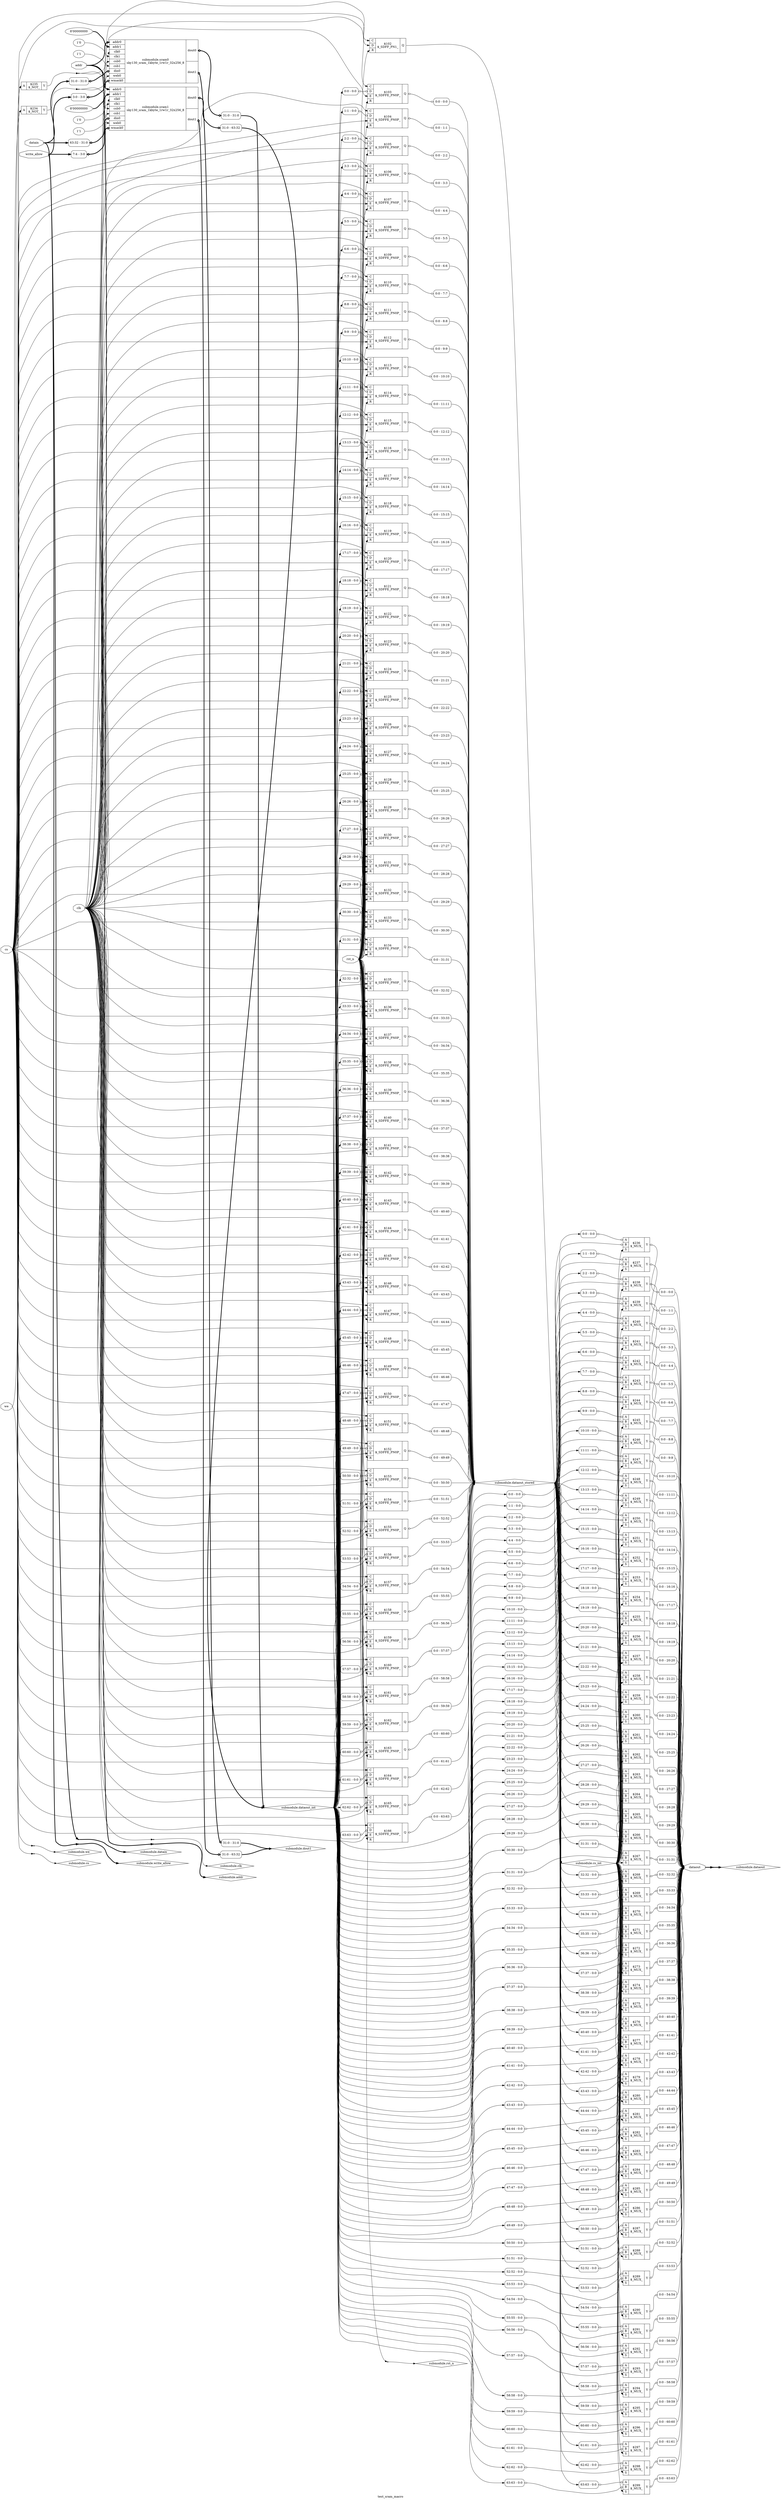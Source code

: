 digraph "test_sram_macro" {
label="test_sram_macro";
rankdir="LR";
remincross=true;
n3 [ shape=octagon, label="addr", color="black", fontcolor="black" ];
n4 [ shape=octagon, label="clk", color="black", fontcolor="black" ];
n5 [ shape=octagon, label="cs", color="black", fontcolor="black" ];
n6 [ shape=octagon, label="datain", color="black", fontcolor="black" ];
n7 [ shape=octagon, label="dataout", color="black", fontcolor="black" ];
n8 [ shape=octagon, label="rst_n", color="black", fontcolor="black" ];
n9 [ shape=diamond, label="submodule.addr", color="black", fontcolor="black" ];
n10 [ shape=diamond, label="submodule.clk", color="black", fontcolor="black" ];
n11 [ shape=diamond, label="submodule.cs", color="black", fontcolor="black" ];
n12 [ shape=diamond, label="submodule.cs_int", color="black", fontcolor="black" ];
n13 [ shape=diamond, label="submodule.datain", color="black", fontcolor="black" ];
n14 [ shape=diamond, label="submodule.dataout", color="black", fontcolor="black" ];
n15 [ shape=diamond, label="submodule.dataout_int", color="black", fontcolor="black" ];
n16 [ shape=diamond, label="submodule.dataout_stored", color="black", fontcolor="black" ];
n17 [ shape=diamond, label="submodule.dout1", color="black", fontcolor="black" ];
n18 [ shape=diamond, label="submodule.rst_n", color="black", fontcolor="black" ];
n19 [ shape=diamond, label="submodule.we", color="black", fontcolor="black" ];
n20 [ shape=diamond, label="submodule.write_allow", color="black", fontcolor="black" ];
n21 [ shape=octagon, label="we", color="black", fontcolor="black" ];
n22 [ shape=octagon, label="write_allow", color="black", fontcolor="black" ];
c25 [ shape=record, label="{{<p23> A}|$234\n$_NOT_|{<p24> Y}}",  ];
c26 [ shape=record, label="{{<p23> A}|$235\n$_NOT_|{<p24> Y}}",  ];
c29 [ shape=record, label="{{<p23> A|<p27> B|<p28> S}|$236\n$_MUX_|{<p24> Y}}",  ];
x0 [ shape=record, style=rounded, label="<s0> 0:0 - 0:0 ", color="black", fontcolor="black" ];
x0:e -> c29:p23:w [arrowhead=odiamond, arrowtail=odiamond, dir=both, color="black", fontcolor="black", label=""];
x1 [ shape=record, style=rounded, label="<s0> 0:0 - 0:0 ", color="black", fontcolor="black" ];
x1:e -> c29:p27:w [arrowhead=odiamond, arrowtail=odiamond, dir=both, color="black", fontcolor="black", label=""];
x2 [ shape=record, style=rounded, label="<s0> 0:0 - 0:0 ", color="black", fontcolor="black" ];
c29:p24:e -> x2:w [arrowhead=odiamond, arrowtail=odiamond, dir=both, color="black", fontcolor="black", label=""];
c30 [ shape=record, label="{{<p23> A|<p27> B|<p28> S}|$237\n$_MUX_|{<p24> Y}}",  ];
x3 [ shape=record, style=rounded, label="<s0> 1:1 - 0:0 ", color="black", fontcolor="black" ];
x3:e -> c30:p23:w [arrowhead=odiamond, arrowtail=odiamond, dir=both, color="black", fontcolor="black", label=""];
x4 [ shape=record, style=rounded, label="<s0> 1:1 - 0:0 ", color="black", fontcolor="black" ];
x4:e -> c30:p27:w [arrowhead=odiamond, arrowtail=odiamond, dir=both, color="black", fontcolor="black", label=""];
x5 [ shape=record, style=rounded, label="<s0> 0:0 - 1:1 ", color="black", fontcolor="black" ];
c30:p24:e -> x5:w [arrowhead=odiamond, arrowtail=odiamond, dir=both, color="black", fontcolor="black", label=""];
c31 [ shape=record, label="{{<p23> A|<p27> B|<p28> S}|$238\n$_MUX_|{<p24> Y}}",  ];
x6 [ shape=record, style=rounded, label="<s0> 2:2 - 0:0 ", color="black", fontcolor="black" ];
x6:e -> c31:p23:w [arrowhead=odiamond, arrowtail=odiamond, dir=both, color="black", fontcolor="black", label=""];
x7 [ shape=record, style=rounded, label="<s0> 2:2 - 0:0 ", color="black", fontcolor="black" ];
x7:e -> c31:p27:w [arrowhead=odiamond, arrowtail=odiamond, dir=both, color="black", fontcolor="black", label=""];
x8 [ shape=record, style=rounded, label="<s0> 0:0 - 2:2 ", color="black", fontcolor="black" ];
c31:p24:e -> x8:w [arrowhead=odiamond, arrowtail=odiamond, dir=both, color="black", fontcolor="black", label=""];
c32 [ shape=record, label="{{<p23> A|<p27> B|<p28> S}|$239\n$_MUX_|{<p24> Y}}",  ];
x9 [ shape=record, style=rounded, label="<s0> 3:3 - 0:0 ", color="black", fontcolor="black" ];
x9:e -> c32:p23:w [arrowhead=odiamond, arrowtail=odiamond, dir=both, color="black", fontcolor="black", label=""];
x10 [ shape=record, style=rounded, label="<s0> 3:3 - 0:0 ", color="black", fontcolor="black" ];
x10:e -> c32:p27:w [arrowhead=odiamond, arrowtail=odiamond, dir=both, color="black", fontcolor="black", label=""];
x11 [ shape=record, style=rounded, label="<s0> 0:0 - 3:3 ", color="black", fontcolor="black" ];
c32:p24:e -> x11:w [arrowhead=odiamond, arrowtail=odiamond, dir=both, color="black", fontcolor="black", label=""];
c33 [ shape=record, label="{{<p23> A|<p27> B|<p28> S}|$240\n$_MUX_|{<p24> Y}}",  ];
x12 [ shape=record, style=rounded, label="<s0> 4:4 - 0:0 ", color="black", fontcolor="black" ];
x12:e -> c33:p23:w [arrowhead=odiamond, arrowtail=odiamond, dir=both, color="black", fontcolor="black", label=""];
x13 [ shape=record, style=rounded, label="<s0> 4:4 - 0:0 ", color="black", fontcolor="black" ];
x13:e -> c33:p27:w [arrowhead=odiamond, arrowtail=odiamond, dir=both, color="black", fontcolor="black", label=""];
x14 [ shape=record, style=rounded, label="<s0> 0:0 - 4:4 ", color="black", fontcolor="black" ];
c33:p24:e -> x14:w [arrowhead=odiamond, arrowtail=odiamond, dir=both, color="black", fontcolor="black", label=""];
c34 [ shape=record, label="{{<p23> A|<p27> B|<p28> S}|$241\n$_MUX_|{<p24> Y}}",  ];
x15 [ shape=record, style=rounded, label="<s0> 5:5 - 0:0 ", color="black", fontcolor="black" ];
x15:e -> c34:p23:w [arrowhead=odiamond, arrowtail=odiamond, dir=both, color="black", fontcolor="black", label=""];
x16 [ shape=record, style=rounded, label="<s0> 5:5 - 0:0 ", color="black", fontcolor="black" ];
x16:e -> c34:p27:w [arrowhead=odiamond, arrowtail=odiamond, dir=both, color="black", fontcolor="black", label=""];
x17 [ shape=record, style=rounded, label="<s0> 0:0 - 5:5 ", color="black", fontcolor="black" ];
c34:p24:e -> x17:w [arrowhead=odiamond, arrowtail=odiamond, dir=both, color="black", fontcolor="black", label=""];
c35 [ shape=record, label="{{<p23> A|<p27> B|<p28> S}|$242\n$_MUX_|{<p24> Y}}",  ];
x18 [ shape=record, style=rounded, label="<s0> 6:6 - 0:0 ", color="black", fontcolor="black" ];
x18:e -> c35:p23:w [arrowhead=odiamond, arrowtail=odiamond, dir=both, color="black", fontcolor="black", label=""];
x19 [ shape=record, style=rounded, label="<s0> 6:6 - 0:0 ", color="black", fontcolor="black" ];
x19:e -> c35:p27:w [arrowhead=odiamond, arrowtail=odiamond, dir=both, color="black", fontcolor="black", label=""];
x20 [ shape=record, style=rounded, label="<s0> 0:0 - 6:6 ", color="black", fontcolor="black" ];
c35:p24:e -> x20:w [arrowhead=odiamond, arrowtail=odiamond, dir=both, color="black", fontcolor="black", label=""];
c36 [ shape=record, label="{{<p23> A|<p27> B|<p28> S}|$243\n$_MUX_|{<p24> Y}}",  ];
x21 [ shape=record, style=rounded, label="<s0> 7:7 - 0:0 ", color="black", fontcolor="black" ];
x21:e -> c36:p23:w [arrowhead=odiamond, arrowtail=odiamond, dir=both, color="black", fontcolor="black", label=""];
x22 [ shape=record, style=rounded, label="<s0> 7:7 - 0:0 ", color="black", fontcolor="black" ];
x22:e -> c36:p27:w [arrowhead=odiamond, arrowtail=odiamond, dir=both, color="black", fontcolor="black", label=""];
x23 [ shape=record, style=rounded, label="<s0> 0:0 - 7:7 ", color="black", fontcolor="black" ];
c36:p24:e -> x23:w [arrowhead=odiamond, arrowtail=odiamond, dir=both, color="black", fontcolor="black", label=""];
c37 [ shape=record, label="{{<p23> A|<p27> B|<p28> S}|$244\n$_MUX_|{<p24> Y}}",  ];
x24 [ shape=record, style=rounded, label="<s0> 8:8 - 0:0 ", color="black", fontcolor="black" ];
x24:e -> c37:p23:w [arrowhead=odiamond, arrowtail=odiamond, dir=both, color="black", fontcolor="black", label=""];
x25 [ shape=record, style=rounded, label="<s0> 8:8 - 0:0 ", color="black", fontcolor="black" ];
x25:e -> c37:p27:w [arrowhead=odiamond, arrowtail=odiamond, dir=both, color="black", fontcolor="black", label=""];
x26 [ shape=record, style=rounded, label="<s0> 0:0 - 8:8 ", color="black", fontcolor="black" ];
c37:p24:e -> x26:w [arrowhead=odiamond, arrowtail=odiamond, dir=both, color="black", fontcolor="black", label=""];
c38 [ shape=record, label="{{<p23> A|<p27> B|<p28> S}|$245\n$_MUX_|{<p24> Y}}",  ];
x27 [ shape=record, style=rounded, label="<s0> 9:9 - 0:0 ", color="black", fontcolor="black" ];
x27:e -> c38:p23:w [arrowhead=odiamond, arrowtail=odiamond, dir=both, color="black", fontcolor="black", label=""];
x28 [ shape=record, style=rounded, label="<s0> 9:9 - 0:0 ", color="black", fontcolor="black" ];
x28:e -> c38:p27:w [arrowhead=odiamond, arrowtail=odiamond, dir=both, color="black", fontcolor="black", label=""];
x29 [ shape=record, style=rounded, label="<s0> 0:0 - 9:9 ", color="black", fontcolor="black" ];
c38:p24:e -> x29:w [arrowhead=odiamond, arrowtail=odiamond, dir=both, color="black", fontcolor="black", label=""];
c39 [ shape=record, label="{{<p23> A|<p27> B|<p28> S}|$246\n$_MUX_|{<p24> Y}}",  ];
x30 [ shape=record, style=rounded, label="<s0> 10:10 - 0:0 ", color="black", fontcolor="black" ];
x30:e -> c39:p23:w [arrowhead=odiamond, arrowtail=odiamond, dir=both, color="black", fontcolor="black", label=""];
x31 [ shape=record, style=rounded, label="<s0> 10:10 - 0:0 ", color="black", fontcolor="black" ];
x31:e -> c39:p27:w [arrowhead=odiamond, arrowtail=odiamond, dir=both, color="black", fontcolor="black", label=""];
x32 [ shape=record, style=rounded, label="<s0> 0:0 - 10:10 ", color="black", fontcolor="black" ];
c39:p24:e -> x32:w [arrowhead=odiamond, arrowtail=odiamond, dir=both, color="black", fontcolor="black", label=""];
c40 [ shape=record, label="{{<p23> A|<p27> B|<p28> S}|$247\n$_MUX_|{<p24> Y}}",  ];
x33 [ shape=record, style=rounded, label="<s0> 11:11 - 0:0 ", color="black", fontcolor="black" ];
x33:e -> c40:p23:w [arrowhead=odiamond, arrowtail=odiamond, dir=both, color="black", fontcolor="black", label=""];
x34 [ shape=record, style=rounded, label="<s0> 11:11 - 0:0 ", color="black", fontcolor="black" ];
x34:e -> c40:p27:w [arrowhead=odiamond, arrowtail=odiamond, dir=both, color="black", fontcolor="black", label=""];
x35 [ shape=record, style=rounded, label="<s0> 0:0 - 11:11 ", color="black", fontcolor="black" ];
c40:p24:e -> x35:w [arrowhead=odiamond, arrowtail=odiamond, dir=both, color="black", fontcolor="black", label=""];
c41 [ shape=record, label="{{<p23> A|<p27> B|<p28> S}|$248\n$_MUX_|{<p24> Y}}",  ];
x36 [ shape=record, style=rounded, label="<s0> 12:12 - 0:0 ", color="black", fontcolor="black" ];
x36:e -> c41:p23:w [arrowhead=odiamond, arrowtail=odiamond, dir=both, color="black", fontcolor="black", label=""];
x37 [ shape=record, style=rounded, label="<s0> 12:12 - 0:0 ", color="black", fontcolor="black" ];
x37:e -> c41:p27:w [arrowhead=odiamond, arrowtail=odiamond, dir=both, color="black", fontcolor="black", label=""];
x38 [ shape=record, style=rounded, label="<s0> 0:0 - 12:12 ", color="black", fontcolor="black" ];
c41:p24:e -> x38:w [arrowhead=odiamond, arrowtail=odiamond, dir=both, color="black", fontcolor="black", label=""];
c42 [ shape=record, label="{{<p23> A|<p27> B|<p28> S}|$249\n$_MUX_|{<p24> Y}}",  ];
x39 [ shape=record, style=rounded, label="<s0> 13:13 - 0:0 ", color="black", fontcolor="black" ];
x39:e -> c42:p23:w [arrowhead=odiamond, arrowtail=odiamond, dir=both, color="black", fontcolor="black", label=""];
x40 [ shape=record, style=rounded, label="<s0> 13:13 - 0:0 ", color="black", fontcolor="black" ];
x40:e -> c42:p27:w [arrowhead=odiamond, arrowtail=odiamond, dir=both, color="black", fontcolor="black", label=""];
x41 [ shape=record, style=rounded, label="<s0> 0:0 - 13:13 ", color="black", fontcolor="black" ];
c42:p24:e -> x41:w [arrowhead=odiamond, arrowtail=odiamond, dir=both, color="black", fontcolor="black", label=""];
c43 [ shape=record, label="{{<p23> A|<p27> B|<p28> S}|$250\n$_MUX_|{<p24> Y}}",  ];
x42 [ shape=record, style=rounded, label="<s0> 14:14 - 0:0 ", color="black", fontcolor="black" ];
x42:e -> c43:p23:w [arrowhead=odiamond, arrowtail=odiamond, dir=both, color="black", fontcolor="black", label=""];
x43 [ shape=record, style=rounded, label="<s0> 14:14 - 0:0 ", color="black", fontcolor="black" ];
x43:e -> c43:p27:w [arrowhead=odiamond, arrowtail=odiamond, dir=both, color="black", fontcolor="black", label=""];
x44 [ shape=record, style=rounded, label="<s0> 0:0 - 14:14 ", color="black", fontcolor="black" ];
c43:p24:e -> x44:w [arrowhead=odiamond, arrowtail=odiamond, dir=both, color="black", fontcolor="black", label=""];
c44 [ shape=record, label="{{<p23> A|<p27> B|<p28> S}|$251\n$_MUX_|{<p24> Y}}",  ];
x45 [ shape=record, style=rounded, label="<s0> 15:15 - 0:0 ", color="black", fontcolor="black" ];
x45:e -> c44:p23:w [arrowhead=odiamond, arrowtail=odiamond, dir=both, color="black", fontcolor="black", label=""];
x46 [ shape=record, style=rounded, label="<s0> 15:15 - 0:0 ", color="black", fontcolor="black" ];
x46:e -> c44:p27:w [arrowhead=odiamond, arrowtail=odiamond, dir=both, color="black", fontcolor="black", label=""];
x47 [ shape=record, style=rounded, label="<s0> 0:0 - 15:15 ", color="black", fontcolor="black" ];
c44:p24:e -> x47:w [arrowhead=odiamond, arrowtail=odiamond, dir=both, color="black", fontcolor="black", label=""];
c45 [ shape=record, label="{{<p23> A|<p27> B|<p28> S}|$252\n$_MUX_|{<p24> Y}}",  ];
x48 [ shape=record, style=rounded, label="<s0> 16:16 - 0:0 ", color="black", fontcolor="black" ];
x48:e -> c45:p23:w [arrowhead=odiamond, arrowtail=odiamond, dir=both, color="black", fontcolor="black", label=""];
x49 [ shape=record, style=rounded, label="<s0> 16:16 - 0:0 ", color="black", fontcolor="black" ];
x49:e -> c45:p27:w [arrowhead=odiamond, arrowtail=odiamond, dir=both, color="black", fontcolor="black", label=""];
x50 [ shape=record, style=rounded, label="<s0> 0:0 - 16:16 ", color="black", fontcolor="black" ];
c45:p24:e -> x50:w [arrowhead=odiamond, arrowtail=odiamond, dir=both, color="black", fontcolor="black", label=""];
c46 [ shape=record, label="{{<p23> A|<p27> B|<p28> S}|$253\n$_MUX_|{<p24> Y}}",  ];
x51 [ shape=record, style=rounded, label="<s0> 17:17 - 0:0 ", color="black", fontcolor="black" ];
x51:e -> c46:p23:w [arrowhead=odiamond, arrowtail=odiamond, dir=both, color="black", fontcolor="black", label=""];
x52 [ shape=record, style=rounded, label="<s0> 17:17 - 0:0 ", color="black", fontcolor="black" ];
x52:e -> c46:p27:w [arrowhead=odiamond, arrowtail=odiamond, dir=both, color="black", fontcolor="black", label=""];
x53 [ shape=record, style=rounded, label="<s0> 0:0 - 17:17 ", color="black", fontcolor="black" ];
c46:p24:e -> x53:w [arrowhead=odiamond, arrowtail=odiamond, dir=both, color="black", fontcolor="black", label=""];
c47 [ shape=record, label="{{<p23> A|<p27> B|<p28> S}|$254\n$_MUX_|{<p24> Y}}",  ];
x54 [ shape=record, style=rounded, label="<s0> 18:18 - 0:0 ", color="black", fontcolor="black" ];
x54:e -> c47:p23:w [arrowhead=odiamond, arrowtail=odiamond, dir=both, color="black", fontcolor="black", label=""];
x55 [ shape=record, style=rounded, label="<s0> 18:18 - 0:0 ", color="black", fontcolor="black" ];
x55:e -> c47:p27:w [arrowhead=odiamond, arrowtail=odiamond, dir=both, color="black", fontcolor="black", label=""];
x56 [ shape=record, style=rounded, label="<s0> 0:0 - 18:18 ", color="black", fontcolor="black" ];
c47:p24:e -> x56:w [arrowhead=odiamond, arrowtail=odiamond, dir=both, color="black", fontcolor="black", label=""];
c48 [ shape=record, label="{{<p23> A|<p27> B|<p28> S}|$255\n$_MUX_|{<p24> Y}}",  ];
x57 [ shape=record, style=rounded, label="<s0> 19:19 - 0:0 ", color="black", fontcolor="black" ];
x57:e -> c48:p23:w [arrowhead=odiamond, arrowtail=odiamond, dir=both, color="black", fontcolor="black", label=""];
x58 [ shape=record, style=rounded, label="<s0> 19:19 - 0:0 ", color="black", fontcolor="black" ];
x58:e -> c48:p27:w [arrowhead=odiamond, arrowtail=odiamond, dir=both, color="black", fontcolor="black", label=""];
x59 [ shape=record, style=rounded, label="<s0> 0:0 - 19:19 ", color="black", fontcolor="black" ];
c48:p24:e -> x59:w [arrowhead=odiamond, arrowtail=odiamond, dir=both, color="black", fontcolor="black", label=""];
c49 [ shape=record, label="{{<p23> A|<p27> B|<p28> S}|$256\n$_MUX_|{<p24> Y}}",  ];
x60 [ shape=record, style=rounded, label="<s0> 20:20 - 0:0 ", color="black", fontcolor="black" ];
x60:e -> c49:p23:w [arrowhead=odiamond, arrowtail=odiamond, dir=both, color="black", fontcolor="black", label=""];
x61 [ shape=record, style=rounded, label="<s0> 20:20 - 0:0 ", color="black", fontcolor="black" ];
x61:e -> c49:p27:w [arrowhead=odiamond, arrowtail=odiamond, dir=both, color="black", fontcolor="black", label=""];
x62 [ shape=record, style=rounded, label="<s0> 0:0 - 20:20 ", color="black", fontcolor="black" ];
c49:p24:e -> x62:w [arrowhead=odiamond, arrowtail=odiamond, dir=both, color="black", fontcolor="black", label=""];
c50 [ shape=record, label="{{<p23> A|<p27> B|<p28> S}|$257\n$_MUX_|{<p24> Y}}",  ];
x63 [ shape=record, style=rounded, label="<s0> 21:21 - 0:0 ", color="black", fontcolor="black" ];
x63:e -> c50:p23:w [arrowhead=odiamond, arrowtail=odiamond, dir=both, color="black", fontcolor="black", label=""];
x64 [ shape=record, style=rounded, label="<s0> 21:21 - 0:0 ", color="black", fontcolor="black" ];
x64:e -> c50:p27:w [arrowhead=odiamond, arrowtail=odiamond, dir=both, color="black", fontcolor="black", label=""];
x65 [ shape=record, style=rounded, label="<s0> 0:0 - 21:21 ", color="black", fontcolor="black" ];
c50:p24:e -> x65:w [arrowhead=odiamond, arrowtail=odiamond, dir=both, color="black", fontcolor="black", label=""];
c51 [ shape=record, label="{{<p23> A|<p27> B|<p28> S}|$258\n$_MUX_|{<p24> Y}}",  ];
x66 [ shape=record, style=rounded, label="<s0> 22:22 - 0:0 ", color="black", fontcolor="black" ];
x66:e -> c51:p23:w [arrowhead=odiamond, arrowtail=odiamond, dir=both, color="black", fontcolor="black", label=""];
x67 [ shape=record, style=rounded, label="<s0> 22:22 - 0:0 ", color="black", fontcolor="black" ];
x67:e -> c51:p27:w [arrowhead=odiamond, arrowtail=odiamond, dir=both, color="black", fontcolor="black", label=""];
x68 [ shape=record, style=rounded, label="<s0> 0:0 - 22:22 ", color="black", fontcolor="black" ];
c51:p24:e -> x68:w [arrowhead=odiamond, arrowtail=odiamond, dir=both, color="black", fontcolor="black", label=""];
c52 [ shape=record, label="{{<p23> A|<p27> B|<p28> S}|$259\n$_MUX_|{<p24> Y}}",  ];
x69 [ shape=record, style=rounded, label="<s0> 23:23 - 0:0 ", color="black", fontcolor="black" ];
x69:e -> c52:p23:w [arrowhead=odiamond, arrowtail=odiamond, dir=both, color="black", fontcolor="black", label=""];
x70 [ shape=record, style=rounded, label="<s0> 23:23 - 0:0 ", color="black", fontcolor="black" ];
x70:e -> c52:p27:w [arrowhead=odiamond, arrowtail=odiamond, dir=both, color="black", fontcolor="black", label=""];
x71 [ shape=record, style=rounded, label="<s0> 0:0 - 23:23 ", color="black", fontcolor="black" ];
c52:p24:e -> x71:w [arrowhead=odiamond, arrowtail=odiamond, dir=both, color="black", fontcolor="black", label=""];
c53 [ shape=record, label="{{<p23> A|<p27> B|<p28> S}|$260\n$_MUX_|{<p24> Y}}",  ];
x72 [ shape=record, style=rounded, label="<s0> 24:24 - 0:0 ", color="black", fontcolor="black" ];
x72:e -> c53:p23:w [arrowhead=odiamond, arrowtail=odiamond, dir=both, color="black", fontcolor="black", label=""];
x73 [ shape=record, style=rounded, label="<s0> 24:24 - 0:0 ", color="black", fontcolor="black" ];
x73:e -> c53:p27:w [arrowhead=odiamond, arrowtail=odiamond, dir=both, color="black", fontcolor="black", label=""];
x74 [ shape=record, style=rounded, label="<s0> 0:0 - 24:24 ", color="black", fontcolor="black" ];
c53:p24:e -> x74:w [arrowhead=odiamond, arrowtail=odiamond, dir=both, color="black", fontcolor="black", label=""];
c54 [ shape=record, label="{{<p23> A|<p27> B|<p28> S}|$261\n$_MUX_|{<p24> Y}}",  ];
x75 [ shape=record, style=rounded, label="<s0> 25:25 - 0:0 ", color="black", fontcolor="black" ];
x75:e -> c54:p23:w [arrowhead=odiamond, arrowtail=odiamond, dir=both, color="black", fontcolor="black", label=""];
x76 [ shape=record, style=rounded, label="<s0> 25:25 - 0:0 ", color="black", fontcolor="black" ];
x76:e -> c54:p27:w [arrowhead=odiamond, arrowtail=odiamond, dir=both, color="black", fontcolor="black", label=""];
x77 [ shape=record, style=rounded, label="<s0> 0:0 - 25:25 ", color="black", fontcolor="black" ];
c54:p24:e -> x77:w [arrowhead=odiamond, arrowtail=odiamond, dir=both, color="black", fontcolor="black", label=""];
c55 [ shape=record, label="{{<p23> A|<p27> B|<p28> S}|$262\n$_MUX_|{<p24> Y}}",  ];
x78 [ shape=record, style=rounded, label="<s0> 26:26 - 0:0 ", color="black", fontcolor="black" ];
x78:e -> c55:p23:w [arrowhead=odiamond, arrowtail=odiamond, dir=both, color="black", fontcolor="black", label=""];
x79 [ shape=record, style=rounded, label="<s0> 26:26 - 0:0 ", color="black", fontcolor="black" ];
x79:e -> c55:p27:w [arrowhead=odiamond, arrowtail=odiamond, dir=both, color="black", fontcolor="black", label=""];
x80 [ shape=record, style=rounded, label="<s0> 0:0 - 26:26 ", color="black", fontcolor="black" ];
c55:p24:e -> x80:w [arrowhead=odiamond, arrowtail=odiamond, dir=both, color="black", fontcolor="black", label=""];
c56 [ shape=record, label="{{<p23> A|<p27> B|<p28> S}|$263\n$_MUX_|{<p24> Y}}",  ];
x81 [ shape=record, style=rounded, label="<s0> 27:27 - 0:0 ", color="black", fontcolor="black" ];
x81:e -> c56:p23:w [arrowhead=odiamond, arrowtail=odiamond, dir=both, color="black", fontcolor="black", label=""];
x82 [ shape=record, style=rounded, label="<s0> 27:27 - 0:0 ", color="black", fontcolor="black" ];
x82:e -> c56:p27:w [arrowhead=odiamond, arrowtail=odiamond, dir=both, color="black", fontcolor="black", label=""];
x83 [ shape=record, style=rounded, label="<s0> 0:0 - 27:27 ", color="black", fontcolor="black" ];
c56:p24:e -> x83:w [arrowhead=odiamond, arrowtail=odiamond, dir=both, color="black", fontcolor="black", label=""];
c57 [ shape=record, label="{{<p23> A|<p27> B|<p28> S}|$264\n$_MUX_|{<p24> Y}}",  ];
x84 [ shape=record, style=rounded, label="<s0> 28:28 - 0:0 ", color="black", fontcolor="black" ];
x84:e -> c57:p23:w [arrowhead=odiamond, arrowtail=odiamond, dir=both, color="black", fontcolor="black", label=""];
x85 [ shape=record, style=rounded, label="<s0> 28:28 - 0:0 ", color="black", fontcolor="black" ];
x85:e -> c57:p27:w [arrowhead=odiamond, arrowtail=odiamond, dir=both, color="black", fontcolor="black", label=""];
x86 [ shape=record, style=rounded, label="<s0> 0:0 - 28:28 ", color="black", fontcolor="black" ];
c57:p24:e -> x86:w [arrowhead=odiamond, arrowtail=odiamond, dir=both, color="black", fontcolor="black", label=""];
c58 [ shape=record, label="{{<p23> A|<p27> B|<p28> S}|$265\n$_MUX_|{<p24> Y}}",  ];
x87 [ shape=record, style=rounded, label="<s0> 29:29 - 0:0 ", color="black", fontcolor="black" ];
x87:e -> c58:p23:w [arrowhead=odiamond, arrowtail=odiamond, dir=both, color="black", fontcolor="black", label=""];
x88 [ shape=record, style=rounded, label="<s0> 29:29 - 0:0 ", color="black", fontcolor="black" ];
x88:e -> c58:p27:w [arrowhead=odiamond, arrowtail=odiamond, dir=both, color="black", fontcolor="black", label=""];
x89 [ shape=record, style=rounded, label="<s0> 0:0 - 29:29 ", color="black", fontcolor="black" ];
c58:p24:e -> x89:w [arrowhead=odiamond, arrowtail=odiamond, dir=both, color="black", fontcolor="black", label=""];
c59 [ shape=record, label="{{<p23> A|<p27> B|<p28> S}|$266\n$_MUX_|{<p24> Y}}",  ];
x90 [ shape=record, style=rounded, label="<s0> 30:30 - 0:0 ", color="black", fontcolor="black" ];
x90:e -> c59:p23:w [arrowhead=odiamond, arrowtail=odiamond, dir=both, color="black", fontcolor="black", label=""];
x91 [ shape=record, style=rounded, label="<s0> 30:30 - 0:0 ", color="black", fontcolor="black" ];
x91:e -> c59:p27:w [arrowhead=odiamond, arrowtail=odiamond, dir=both, color="black", fontcolor="black", label=""];
x92 [ shape=record, style=rounded, label="<s0> 0:0 - 30:30 ", color="black", fontcolor="black" ];
c59:p24:e -> x92:w [arrowhead=odiamond, arrowtail=odiamond, dir=both, color="black", fontcolor="black", label=""];
c60 [ shape=record, label="{{<p23> A|<p27> B|<p28> S}|$267\n$_MUX_|{<p24> Y}}",  ];
x93 [ shape=record, style=rounded, label="<s0> 31:31 - 0:0 ", color="black", fontcolor="black" ];
x93:e -> c60:p23:w [arrowhead=odiamond, arrowtail=odiamond, dir=both, color="black", fontcolor="black", label=""];
x94 [ shape=record, style=rounded, label="<s0> 31:31 - 0:0 ", color="black", fontcolor="black" ];
x94:e -> c60:p27:w [arrowhead=odiamond, arrowtail=odiamond, dir=both, color="black", fontcolor="black", label=""];
x95 [ shape=record, style=rounded, label="<s0> 0:0 - 31:31 ", color="black", fontcolor="black" ];
c60:p24:e -> x95:w [arrowhead=odiamond, arrowtail=odiamond, dir=both, color="black", fontcolor="black", label=""];
c61 [ shape=record, label="{{<p23> A|<p27> B|<p28> S}|$268\n$_MUX_|{<p24> Y}}",  ];
x96 [ shape=record, style=rounded, label="<s0> 32:32 - 0:0 ", color="black", fontcolor="black" ];
x96:e -> c61:p23:w [arrowhead=odiamond, arrowtail=odiamond, dir=both, color="black", fontcolor="black", label=""];
x97 [ shape=record, style=rounded, label="<s0> 32:32 - 0:0 ", color="black", fontcolor="black" ];
x97:e -> c61:p27:w [arrowhead=odiamond, arrowtail=odiamond, dir=both, color="black", fontcolor="black", label=""];
x98 [ shape=record, style=rounded, label="<s0> 0:0 - 32:32 ", color="black", fontcolor="black" ];
c61:p24:e -> x98:w [arrowhead=odiamond, arrowtail=odiamond, dir=both, color="black", fontcolor="black", label=""];
c62 [ shape=record, label="{{<p23> A|<p27> B|<p28> S}|$269\n$_MUX_|{<p24> Y}}",  ];
x99 [ shape=record, style=rounded, label="<s0> 33:33 - 0:0 ", color="black", fontcolor="black" ];
x99:e -> c62:p23:w [arrowhead=odiamond, arrowtail=odiamond, dir=both, color="black", fontcolor="black", label=""];
x100 [ shape=record, style=rounded, label="<s0> 33:33 - 0:0 ", color="black", fontcolor="black" ];
x100:e -> c62:p27:w [arrowhead=odiamond, arrowtail=odiamond, dir=both, color="black", fontcolor="black", label=""];
x101 [ shape=record, style=rounded, label="<s0> 0:0 - 33:33 ", color="black", fontcolor="black" ];
c62:p24:e -> x101:w [arrowhead=odiamond, arrowtail=odiamond, dir=both, color="black", fontcolor="black", label=""];
c63 [ shape=record, label="{{<p23> A|<p27> B|<p28> S}|$270\n$_MUX_|{<p24> Y}}",  ];
x102 [ shape=record, style=rounded, label="<s0> 34:34 - 0:0 ", color="black", fontcolor="black" ];
x102:e -> c63:p23:w [arrowhead=odiamond, arrowtail=odiamond, dir=both, color="black", fontcolor="black", label=""];
x103 [ shape=record, style=rounded, label="<s0> 34:34 - 0:0 ", color="black", fontcolor="black" ];
x103:e -> c63:p27:w [arrowhead=odiamond, arrowtail=odiamond, dir=both, color="black", fontcolor="black", label=""];
x104 [ shape=record, style=rounded, label="<s0> 0:0 - 34:34 ", color="black", fontcolor="black" ];
c63:p24:e -> x104:w [arrowhead=odiamond, arrowtail=odiamond, dir=both, color="black", fontcolor="black", label=""];
c64 [ shape=record, label="{{<p23> A|<p27> B|<p28> S}|$271\n$_MUX_|{<p24> Y}}",  ];
x105 [ shape=record, style=rounded, label="<s0> 35:35 - 0:0 ", color="black", fontcolor="black" ];
x105:e -> c64:p23:w [arrowhead=odiamond, arrowtail=odiamond, dir=both, color="black", fontcolor="black", label=""];
x106 [ shape=record, style=rounded, label="<s0> 35:35 - 0:0 ", color="black", fontcolor="black" ];
x106:e -> c64:p27:w [arrowhead=odiamond, arrowtail=odiamond, dir=both, color="black", fontcolor="black", label=""];
x107 [ shape=record, style=rounded, label="<s0> 0:0 - 35:35 ", color="black", fontcolor="black" ];
c64:p24:e -> x107:w [arrowhead=odiamond, arrowtail=odiamond, dir=both, color="black", fontcolor="black", label=""];
c65 [ shape=record, label="{{<p23> A|<p27> B|<p28> S}|$272\n$_MUX_|{<p24> Y}}",  ];
x108 [ shape=record, style=rounded, label="<s0> 36:36 - 0:0 ", color="black", fontcolor="black" ];
x108:e -> c65:p23:w [arrowhead=odiamond, arrowtail=odiamond, dir=both, color="black", fontcolor="black", label=""];
x109 [ shape=record, style=rounded, label="<s0> 36:36 - 0:0 ", color="black", fontcolor="black" ];
x109:e -> c65:p27:w [arrowhead=odiamond, arrowtail=odiamond, dir=both, color="black", fontcolor="black", label=""];
x110 [ shape=record, style=rounded, label="<s0> 0:0 - 36:36 ", color="black", fontcolor="black" ];
c65:p24:e -> x110:w [arrowhead=odiamond, arrowtail=odiamond, dir=both, color="black", fontcolor="black", label=""];
c66 [ shape=record, label="{{<p23> A|<p27> B|<p28> S}|$273\n$_MUX_|{<p24> Y}}",  ];
x111 [ shape=record, style=rounded, label="<s0> 37:37 - 0:0 ", color="black", fontcolor="black" ];
x111:e -> c66:p23:w [arrowhead=odiamond, arrowtail=odiamond, dir=both, color="black", fontcolor="black", label=""];
x112 [ shape=record, style=rounded, label="<s0> 37:37 - 0:0 ", color="black", fontcolor="black" ];
x112:e -> c66:p27:w [arrowhead=odiamond, arrowtail=odiamond, dir=both, color="black", fontcolor="black", label=""];
x113 [ shape=record, style=rounded, label="<s0> 0:0 - 37:37 ", color="black", fontcolor="black" ];
c66:p24:e -> x113:w [arrowhead=odiamond, arrowtail=odiamond, dir=both, color="black", fontcolor="black", label=""];
c67 [ shape=record, label="{{<p23> A|<p27> B|<p28> S}|$274\n$_MUX_|{<p24> Y}}",  ];
x114 [ shape=record, style=rounded, label="<s0> 38:38 - 0:0 ", color="black", fontcolor="black" ];
x114:e -> c67:p23:w [arrowhead=odiamond, arrowtail=odiamond, dir=both, color="black", fontcolor="black", label=""];
x115 [ shape=record, style=rounded, label="<s0> 38:38 - 0:0 ", color="black", fontcolor="black" ];
x115:e -> c67:p27:w [arrowhead=odiamond, arrowtail=odiamond, dir=both, color="black", fontcolor="black", label=""];
x116 [ shape=record, style=rounded, label="<s0> 0:0 - 38:38 ", color="black", fontcolor="black" ];
c67:p24:e -> x116:w [arrowhead=odiamond, arrowtail=odiamond, dir=both, color="black", fontcolor="black", label=""];
c68 [ shape=record, label="{{<p23> A|<p27> B|<p28> S}|$275\n$_MUX_|{<p24> Y}}",  ];
x117 [ shape=record, style=rounded, label="<s0> 39:39 - 0:0 ", color="black", fontcolor="black" ];
x117:e -> c68:p23:w [arrowhead=odiamond, arrowtail=odiamond, dir=both, color="black", fontcolor="black", label=""];
x118 [ shape=record, style=rounded, label="<s0> 39:39 - 0:0 ", color="black", fontcolor="black" ];
x118:e -> c68:p27:w [arrowhead=odiamond, arrowtail=odiamond, dir=both, color="black", fontcolor="black", label=""];
x119 [ shape=record, style=rounded, label="<s0> 0:0 - 39:39 ", color="black", fontcolor="black" ];
c68:p24:e -> x119:w [arrowhead=odiamond, arrowtail=odiamond, dir=both, color="black", fontcolor="black", label=""];
c69 [ shape=record, label="{{<p23> A|<p27> B|<p28> S}|$276\n$_MUX_|{<p24> Y}}",  ];
x120 [ shape=record, style=rounded, label="<s0> 40:40 - 0:0 ", color="black", fontcolor="black" ];
x120:e -> c69:p23:w [arrowhead=odiamond, arrowtail=odiamond, dir=both, color="black", fontcolor="black", label=""];
x121 [ shape=record, style=rounded, label="<s0> 40:40 - 0:0 ", color="black", fontcolor="black" ];
x121:e -> c69:p27:w [arrowhead=odiamond, arrowtail=odiamond, dir=both, color="black", fontcolor="black", label=""];
x122 [ shape=record, style=rounded, label="<s0> 0:0 - 40:40 ", color="black", fontcolor="black" ];
c69:p24:e -> x122:w [arrowhead=odiamond, arrowtail=odiamond, dir=both, color="black", fontcolor="black", label=""];
c70 [ shape=record, label="{{<p23> A|<p27> B|<p28> S}|$277\n$_MUX_|{<p24> Y}}",  ];
x123 [ shape=record, style=rounded, label="<s0> 41:41 - 0:0 ", color="black", fontcolor="black" ];
x123:e -> c70:p23:w [arrowhead=odiamond, arrowtail=odiamond, dir=both, color="black", fontcolor="black", label=""];
x124 [ shape=record, style=rounded, label="<s0> 41:41 - 0:0 ", color="black", fontcolor="black" ];
x124:e -> c70:p27:w [arrowhead=odiamond, arrowtail=odiamond, dir=both, color="black", fontcolor="black", label=""];
x125 [ shape=record, style=rounded, label="<s0> 0:0 - 41:41 ", color="black", fontcolor="black" ];
c70:p24:e -> x125:w [arrowhead=odiamond, arrowtail=odiamond, dir=both, color="black", fontcolor="black", label=""];
c71 [ shape=record, label="{{<p23> A|<p27> B|<p28> S}|$278\n$_MUX_|{<p24> Y}}",  ];
x126 [ shape=record, style=rounded, label="<s0> 42:42 - 0:0 ", color="black", fontcolor="black" ];
x126:e -> c71:p23:w [arrowhead=odiamond, arrowtail=odiamond, dir=both, color="black", fontcolor="black", label=""];
x127 [ shape=record, style=rounded, label="<s0> 42:42 - 0:0 ", color="black", fontcolor="black" ];
x127:e -> c71:p27:w [arrowhead=odiamond, arrowtail=odiamond, dir=both, color="black", fontcolor="black", label=""];
x128 [ shape=record, style=rounded, label="<s0> 0:0 - 42:42 ", color="black", fontcolor="black" ];
c71:p24:e -> x128:w [arrowhead=odiamond, arrowtail=odiamond, dir=both, color="black", fontcolor="black", label=""];
c72 [ shape=record, label="{{<p23> A|<p27> B|<p28> S}|$279\n$_MUX_|{<p24> Y}}",  ];
x129 [ shape=record, style=rounded, label="<s0> 43:43 - 0:0 ", color="black", fontcolor="black" ];
x129:e -> c72:p23:w [arrowhead=odiamond, arrowtail=odiamond, dir=both, color="black", fontcolor="black", label=""];
x130 [ shape=record, style=rounded, label="<s0> 43:43 - 0:0 ", color="black", fontcolor="black" ];
x130:e -> c72:p27:w [arrowhead=odiamond, arrowtail=odiamond, dir=both, color="black", fontcolor="black", label=""];
x131 [ shape=record, style=rounded, label="<s0> 0:0 - 43:43 ", color="black", fontcolor="black" ];
c72:p24:e -> x131:w [arrowhead=odiamond, arrowtail=odiamond, dir=both, color="black", fontcolor="black", label=""];
c73 [ shape=record, label="{{<p23> A|<p27> B|<p28> S}|$280\n$_MUX_|{<p24> Y}}",  ];
x132 [ shape=record, style=rounded, label="<s0> 44:44 - 0:0 ", color="black", fontcolor="black" ];
x132:e -> c73:p23:w [arrowhead=odiamond, arrowtail=odiamond, dir=both, color="black", fontcolor="black", label=""];
x133 [ shape=record, style=rounded, label="<s0> 44:44 - 0:0 ", color="black", fontcolor="black" ];
x133:e -> c73:p27:w [arrowhead=odiamond, arrowtail=odiamond, dir=both, color="black", fontcolor="black", label=""];
x134 [ shape=record, style=rounded, label="<s0> 0:0 - 44:44 ", color="black", fontcolor="black" ];
c73:p24:e -> x134:w [arrowhead=odiamond, arrowtail=odiamond, dir=both, color="black", fontcolor="black", label=""];
c74 [ shape=record, label="{{<p23> A|<p27> B|<p28> S}|$281\n$_MUX_|{<p24> Y}}",  ];
x135 [ shape=record, style=rounded, label="<s0> 45:45 - 0:0 ", color="black", fontcolor="black" ];
x135:e -> c74:p23:w [arrowhead=odiamond, arrowtail=odiamond, dir=both, color="black", fontcolor="black", label=""];
x136 [ shape=record, style=rounded, label="<s0> 45:45 - 0:0 ", color="black", fontcolor="black" ];
x136:e -> c74:p27:w [arrowhead=odiamond, arrowtail=odiamond, dir=both, color="black", fontcolor="black", label=""];
x137 [ shape=record, style=rounded, label="<s0> 0:0 - 45:45 ", color="black", fontcolor="black" ];
c74:p24:e -> x137:w [arrowhead=odiamond, arrowtail=odiamond, dir=both, color="black", fontcolor="black", label=""];
c75 [ shape=record, label="{{<p23> A|<p27> B|<p28> S}|$282\n$_MUX_|{<p24> Y}}",  ];
x138 [ shape=record, style=rounded, label="<s0> 46:46 - 0:0 ", color="black", fontcolor="black" ];
x138:e -> c75:p23:w [arrowhead=odiamond, arrowtail=odiamond, dir=both, color="black", fontcolor="black", label=""];
x139 [ shape=record, style=rounded, label="<s0> 46:46 - 0:0 ", color="black", fontcolor="black" ];
x139:e -> c75:p27:w [arrowhead=odiamond, arrowtail=odiamond, dir=both, color="black", fontcolor="black", label=""];
x140 [ shape=record, style=rounded, label="<s0> 0:0 - 46:46 ", color="black", fontcolor="black" ];
c75:p24:e -> x140:w [arrowhead=odiamond, arrowtail=odiamond, dir=both, color="black", fontcolor="black", label=""];
c76 [ shape=record, label="{{<p23> A|<p27> B|<p28> S}|$283\n$_MUX_|{<p24> Y}}",  ];
x141 [ shape=record, style=rounded, label="<s0> 47:47 - 0:0 ", color="black", fontcolor="black" ];
x141:e -> c76:p23:w [arrowhead=odiamond, arrowtail=odiamond, dir=both, color="black", fontcolor="black", label=""];
x142 [ shape=record, style=rounded, label="<s0> 47:47 - 0:0 ", color="black", fontcolor="black" ];
x142:e -> c76:p27:w [arrowhead=odiamond, arrowtail=odiamond, dir=both, color="black", fontcolor="black", label=""];
x143 [ shape=record, style=rounded, label="<s0> 0:0 - 47:47 ", color="black", fontcolor="black" ];
c76:p24:e -> x143:w [arrowhead=odiamond, arrowtail=odiamond, dir=both, color="black", fontcolor="black", label=""];
c77 [ shape=record, label="{{<p23> A|<p27> B|<p28> S}|$284\n$_MUX_|{<p24> Y}}",  ];
x144 [ shape=record, style=rounded, label="<s0> 48:48 - 0:0 ", color="black", fontcolor="black" ];
x144:e -> c77:p23:w [arrowhead=odiamond, arrowtail=odiamond, dir=both, color="black", fontcolor="black", label=""];
x145 [ shape=record, style=rounded, label="<s0> 48:48 - 0:0 ", color="black", fontcolor="black" ];
x145:e -> c77:p27:w [arrowhead=odiamond, arrowtail=odiamond, dir=both, color="black", fontcolor="black", label=""];
x146 [ shape=record, style=rounded, label="<s0> 0:0 - 48:48 ", color="black", fontcolor="black" ];
c77:p24:e -> x146:w [arrowhead=odiamond, arrowtail=odiamond, dir=both, color="black", fontcolor="black", label=""];
c78 [ shape=record, label="{{<p23> A|<p27> B|<p28> S}|$285\n$_MUX_|{<p24> Y}}",  ];
x147 [ shape=record, style=rounded, label="<s0> 49:49 - 0:0 ", color="black", fontcolor="black" ];
x147:e -> c78:p23:w [arrowhead=odiamond, arrowtail=odiamond, dir=both, color="black", fontcolor="black", label=""];
x148 [ shape=record, style=rounded, label="<s0> 49:49 - 0:0 ", color="black", fontcolor="black" ];
x148:e -> c78:p27:w [arrowhead=odiamond, arrowtail=odiamond, dir=both, color="black", fontcolor="black", label=""];
x149 [ shape=record, style=rounded, label="<s0> 0:0 - 49:49 ", color="black", fontcolor="black" ];
c78:p24:e -> x149:w [arrowhead=odiamond, arrowtail=odiamond, dir=both, color="black", fontcolor="black", label=""];
c79 [ shape=record, label="{{<p23> A|<p27> B|<p28> S}|$286\n$_MUX_|{<p24> Y}}",  ];
x150 [ shape=record, style=rounded, label="<s0> 50:50 - 0:0 ", color="black", fontcolor="black" ];
x150:e -> c79:p23:w [arrowhead=odiamond, arrowtail=odiamond, dir=both, color="black", fontcolor="black", label=""];
x151 [ shape=record, style=rounded, label="<s0> 50:50 - 0:0 ", color="black", fontcolor="black" ];
x151:e -> c79:p27:w [arrowhead=odiamond, arrowtail=odiamond, dir=both, color="black", fontcolor="black", label=""];
x152 [ shape=record, style=rounded, label="<s0> 0:0 - 50:50 ", color="black", fontcolor="black" ];
c79:p24:e -> x152:w [arrowhead=odiamond, arrowtail=odiamond, dir=both, color="black", fontcolor="black", label=""];
c80 [ shape=record, label="{{<p23> A|<p27> B|<p28> S}|$287\n$_MUX_|{<p24> Y}}",  ];
x153 [ shape=record, style=rounded, label="<s0> 51:51 - 0:0 ", color="black", fontcolor="black" ];
x153:e -> c80:p23:w [arrowhead=odiamond, arrowtail=odiamond, dir=both, color="black", fontcolor="black", label=""];
x154 [ shape=record, style=rounded, label="<s0> 51:51 - 0:0 ", color="black", fontcolor="black" ];
x154:e -> c80:p27:w [arrowhead=odiamond, arrowtail=odiamond, dir=both, color="black", fontcolor="black", label=""];
x155 [ shape=record, style=rounded, label="<s0> 0:0 - 51:51 ", color="black", fontcolor="black" ];
c80:p24:e -> x155:w [arrowhead=odiamond, arrowtail=odiamond, dir=both, color="black", fontcolor="black", label=""];
c81 [ shape=record, label="{{<p23> A|<p27> B|<p28> S}|$288\n$_MUX_|{<p24> Y}}",  ];
x156 [ shape=record, style=rounded, label="<s0> 52:52 - 0:0 ", color="black", fontcolor="black" ];
x156:e -> c81:p23:w [arrowhead=odiamond, arrowtail=odiamond, dir=both, color="black", fontcolor="black", label=""];
x157 [ shape=record, style=rounded, label="<s0> 52:52 - 0:0 ", color="black", fontcolor="black" ];
x157:e -> c81:p27:w [arrowhead=odiamond, arrowtail=odiamond, dir=both, color="black", fontcolor="black", label=""];
x158 [ shape=record, style=rounded, label="<s0> 0:0 - 52:52 ", color="black", fontcolor="black" ];
c81:p24:e -> x158:w [arrowhead=odiamond, arrowtail=odiamond, dir=both, color="black", fontcolor="black", label=""];
c82 [ shape=record, label="{{<p23> A|<p27> B|<p28> S}|$289\n$_MUX_|{<p24> Y}}",  ];
x159 [ shape=record, style=rounded, label="<s0> 53:53 - 0:0 ", color="black", fontcolor="black" ];
x159:e -> c82:p23:w [arrowhead=odiamond, arrowtail=odiamond, dir=both, color="black", fontcolor="black", label=""];
x160 [ shape=record, style=rounded, label="<s0> 53:53 - 0:0 ", color="black", fontcolor="black" ];
x160:e -> c82:p27:w [arrowhead=odiamond, arrowtail=odiamond, dir=both, color="black", fontcolor="black", label=""];
x161 [ shape=record, style=rounded, label="<s0> 0:0 - 53:53 ", color="black", fontcolor="black" ];
c82:p24:e -> x161:w [arrowhead=odiamond, arrowtail=odiamond, dir=both, color="black", fontcolor="black", label=""];
c83 [ shape=record, label="{{<p23> A|<p27> B|<p28> S}|$290\n$_MUX_|{<p24> Y}}",  ];
x162 [ shape=record, style=rounded, label="<s0> 54:54 - 0:0 ", color="black", fontcolor="black" ];
x162:e -> c83:p23:w [arrowhead=odiamond, arrowtail=odiamond, dir=both, color="black", fontcolor="black", label=""];
x163 [ shape=record, style=rounded, label="<s0> 54:54 - 0:0 ", color="black", fontcolor="black" ];
x163:e -> c83:p27:w [arrowhead=odiamond, arrowtail=odiamond, dir=both, color="black", fontcolor="black", label=""];
x164 [ shape=record, style=rounded, label="<s0> 0:0 - 54:54 ", color="black", fontcolor="black" ];
c83:p24:e -> x164:w [arrowhead=odiamond, arrowtail=odiamond, dir=both, color="black", fontcolor="black", label=""];
c84 [ shape=record, label="{{<p23> A|<p27> B|<p28> S}|$291\n$_MUX_|{<p24> Y}}",  ];
x165 [ shape=record, style=rounded, label="<s0> 55:55 - 0:0 ", color="black", fontcolor="black" ];
x165:e -> c84:p23:w [arrowhead=odiamond, arrowtail=odiamond, dir=both, color="black", fontcolor="black", label=""];
x166 [ shape=record, style=rounded, label="<s0> 55:55 - 0:0 ", color="black", fontcolor="black" ];
x166:e -> c84:p27:w [arrowhead=odiamond, arrowtail=odiamond, dir=both, color="black", fontcolor="black", label=""];
x167 [ shape=record, style=rounded, label="<s0> 0:0 - 55:55 ", color="black", fontcolor="black" ];
c84:p24:e -> x167:w [arrowhead=odiamond, arrowtail=odiamond, dir=both, color="black", fontcolor="black", label=""];
c85 [ shape=record, label="{{<p23> A|<p27> B|<p28> S}|$292\n$_MUX_|{<p24> Y}}",  ];
x168 [ shape=record, style=rounded, label="<s0> 56:56 - 0:0 ", color="black", fontcolor="black" ];
x168:e -> c85:p23:w [arrowhead=odiamond, arrowtail=odiamond, dir=both, color="black", fontcolor="black", label=""];
x169 [ shape=record, style=rounded, label="<s0> 56:56 - 0:0 ", color="black", fontcolor="black" ];
x169:e -> c85:p27:w [arrowhead=odiamond, arrowtail=odiamond, dir=both, color="black", fontcolor="black", label=""];
x170 [ shape=record, style=rounded, label="<s0> 0:0 - 56:56 ", color="black", fontcolor="black" ];
c85:p24:e -> x170:w [arrowhead=odiamond, arrowtail=odiamond, dir=both, color="black", fontcolor="black", label=""];
c86 [ shape=record, label="{{<p23> A|<p27> B|<p28> S}|$293\n$_MUX_|{<p24> Y}}",  ];
x171 [ shape=record, style=rounded, label="<s0> 57:57 - 0:0 ", color="black", fontcolor="black" ];
x171:e -> c86:p23:w [arrowhead=odiamond, arrowtail=odiamond, dir=both, color="black", fontcolor="black", label=""];
x172 [ shape=record, style=rounded, label="<s0> 57:57 - 0:0 ", color="black", fontcolor="black" ];
x172:e -> c86:p27:w [arrowhead=odiamond, arrowtail=odiamond, dir=both, color="black", fontcolor="black", label=""];
x173 [ shape=record, style=rounded, label="<s0> 0:0 - 57:57 ", color="black", fontcolor="black" ];
c86:p24:e -> x173:w [arrowhead=odiamond, arrowtail=odiamond, dir=both, color="black", fontcolor="black", label=""];
c87 [ shape=record, label="{{<p23> A|<p27> B|<p28> S}|$294\n$_MUX_|{<p24> Y}}",  ];
x174 [ shape=record, style=rounded, label="<s0> 58:58 - 0:0 ", color="black", fontcolor="black" ];
x174:e -> c87:p23:w [arrowhead=odiamond, arrowtail=odiamond, dir=both, color="black", fontcolor="black", label=""];
x175 [ shape=record, style=rounded, label="<s0> 58:58 - 0:0 ", color="black", fontcolor="black" ];
x175:e -> c87:p27:w [arrowhead=odiamond, arrowtail=odiamond, dir=both, color="black", fontcolor="black", label=""];
x176 [ shape=record, style=rounded, label="<s0> 0:0 - 58:58 ", color="black", fontcolor="black" ];
c87:p24:e -> x176:w [arrowhead=odiamond, arrowtail=odiamond, dir=both, color="black", fontcolor="black", label=""];
c88 [ shape=record, label="{{<p23> A|<p27> B|<p28> S}|$295\n$_MUX_|{<p24> Y}}",  ];
x177 [ shape=record, style=rounded, label="<s0> 59:59 - 0:0 ", color="black", fontcolor="black" ];
x177:e -> c88:p23:w [arrowhead=odiamond, arrowtail=odiamond, dir=both, color="black", fontcolor="black", label=""];
x178 [ shape=record, style=rounded, label="<s0> 59:59 - 0:0 ", color="black", fontcolor="black" ];
x178:e -> c88:p27:w [arrowhead=odiamond, arrowtail=odiamond, dir=both, color="black", fontcolor="black", label=""];
x179 [ shape=record, style=rounded, label="<s0> 0:0 - 59:59 ", color="black", fontcolor="black" ];
c88:p24:e -> x179:w [arrowhead=odiamond, arrowtail=odiamond, dir=both, color="black", fontcolor="black", label=""];
c89 [ shape=record, label="{{<p23> A|<p27> B|<p28> S}|$296\n$_MUX_|{<p24> Y}}",  ];
x180 [ shape=record, style=rounded, label="<s0> 60:60 - 0:0 ", color="black", fontcolor="black" ];
x180:e -> c89:p23:w [arrowhead=odiamond, arrowtail=odiamond, dir=both, color="black", fontcolor="black", label=""];
x181 [ shape=record, style=rounded, label="<s0> 60:60 - 0:0 ", color="black", fontcolor="black" ];
x181:e -> c89:p27:w [arrowhead=odiamond, arrowtail=odiamond, dir=both, color="black", fontcolor="black", label=""];
x182 [ shape=record, style=rounded, label="<s0> 0:0 - 60:60 ", color="black", fontcolor="black" ];
c89:p24:e -> x182:w [arrowhead=odiamond, arrowtail=odiamond, dir=both, color="black", fontcolor="black", label=""];
c90 [ shape=record, label="{{<p23> A|<p27> B|<p28> S}|$297\n$_MUX_|{<p24> Y}}",  ];
x183 [ shape=record, style=rounded, label="<s0> 61:61 - 0:0 ", color="black", fontcolor="black" ];
x183:e -> c90:p23:w [arrowhead=odiamond, arrowtail=odiamond, dir=both, color="black", fontcolor="black", label=""];
x184 [ shape=record, style=rounded, label="<s0> 61:61 - 0:0 ", color="black", fontcolor="black" ];
x184:e -> c90:p27:w [arrowhead=odiamond, arrowtail=odiamond, dir=both, color="black", fontcolor="black", label=""];
x185 [ shape=record, style=rounded, label="<s0> 0:0 - 61:61 ", color="black", fontcolor="black" ];
c90:p24:e -> x185:w [arrowhead=odiamond, arrowtail=odiamond, dir=both, color="black", fontcolor="black", label=""];
c91 [ shape=record, label="{{<p23> A|<p27> B|<p28> S}|$298\n$_MUX_|{<p24> Y}}",  ];
x186 [ shape=record, style=rounded, label="<s0> 62:62 - 0:0 ", color="black", fontcolor="black" ];
x186:e -> c91:p23:w [arrowhead=odiamond, arrowtail=odiamond, dir=both, color="black", fontcolor="black", label=""];
x187 [ shape=record, style=rounded, label="<s0> 62:62 - 0:0 ", color="black", fontcolor="black" ];
x187:e -> c91:p27:w [arrowhead=odiamond, arrowtail=odiamond, dir=both, color="black", fontcolor="black", label=""];
x188 [ shape=record, style=rounded, label="<s0> 0:0 - 62:62 ", color="black", fontcolor="black" ];
c91:p24:e -> x188:w [arrowhead=odiamond, arrowtail=odiamond, dir=both, color="black", fontcolor="black", label=""];
c92 [ shape=record, label="{{<p23> A|<p27> B|<p28> S}|$299\n$_MUX_|{<p24> Y}}",  ];
x189 [ shape=record, style=rounded, label="<s0> 63:63 - 0:0 ", color="black", fontcolor="black" ];
x189:e -> c92:p23:w [arrowhead=odiamond, arrowtail=odiamond, dir=both, color="black", fontcolor="black", label=""];
x190 [ shape=record, style=rounded, label="<s0> 63:63 - 0:0 ", color="black", fontcolor="black" ];
x190:e -> c92:p27:w [arrowhead=odiamond, arrowtail=odiamond, dir=both, color="black", fontcolor="black", label=""];
x191 [ shape=record, style=rounded, label="<s0> 0:0 - 63:63 ", color="black", fontcolor="black" ];
c92:p24:e -> x191:w [arrowhead=odiamond, arrowtail=odiamond, dir=both, color="black", fontcolor="black", label=""];
c97 [ shape=record, label="{{<p93> C|<p94> D|<p95> R}|$102\n$_SDFF_PN1_|{<p96> Q}}",  ];
c99 [ shape=record, label="{{<p93> C|<p94> D|<p98> E|<p95> R}|$103\n$_SDFFE_PN0P_|{<p96> Q}}",  ];
x192 [ shape=record, style=rounded, label="<s0> 0:0 - 0:0 ", color="black", fontcolor="black" ];
x192:e -> c99:p94:w [arrowhead=odiamond, arrowtail=odiamond, dir=both, color="black", fontcolor="black", label=""];
x193 [ shape=record, style=rounded, label="<s0> 0:0 - 0:0 ", color="black", fontcolor="black" ];
c99:p96:e -> x193:w [arrowhead=odiamond, arrowtail=odiamond, dir=both, color="black", fontcolor="black", label=""];
c100 [ shape=record, label="{{<p93> C|<p94> D|<p98> E|<p95> R}|$104\n$_SDFFE_PN0P_|{<p96> Q}}",  ];
x194 [ shape=record, style=rounded, label="<s0> 1:1 - 0:0 ", color="black", fontcolor="black" ];
x194:e -> c100:p94:w [arrowhead=odiamond, arrowtail=odiamond, dir=both, color="black", fontcolor="black", label=""];
x195 [ shape=record, style=rounded, label="<s0> 0:0 - 1:1 ", color="black", fontcolor="black" ];
c100:p96:e -> x195:w [arrowhead=odiamond, arrowtail=odiamond, dir=both, color="black", fontcolor="black", label=""];
c101 [ shape=record, label="{{<p93> C|<p94> D|<p98> E|<p95> R}|$105\n$_SDFFE_PN0P_|{<p96> Q}}",  ];
x196 [ shape=record, style=rounded, label="<s0> 2:2 - 0:0 ", color="black", fontcolor="black" ];
x196:e -> c101:p94:w [arrowhead=odiamond, arrowtail=odiamond, dir=both, color="black", fontcolor="black", label=""];
x197 [ shape=record, style=rounded, label="<s0> 0:0 - 2:2 ", color="black", fontcolor="black" ];
c101:p96:e -> x197:w [arrowhead=odiamond, arrowtail=odiamond, dir=both, color="black", fontcolor="black", label=""];
c102 [ shape=record, label="{{<p93> C|<p94> D|<p98> E|<p95> R}|$106\n$_SDFFE_PN0P_|{<p96> Q}}",  ];
x198 [ shape=record, style=rounded, label="<s0> 3:3 - 0:0 ", color="black", fontcolor="black" ];
x198:e -> c102:p94:w [arrowhead=odiamond, arrowtail=odiamond, dir=both, color="black", fontcolor="black", label=""];
x199 [ shape=record, style=rounded, label="<s0> 0:0 - 3:3 ", color="black", fontcolor="black" ];
c102:p96:e -> x199:w [arrowhead=odiamond, arrowtail=odiamond, dir=both, color="black", fontcolor="black", label=""];
c103 [ shape=record, label="{{<p93> C|<p94> D|<p98> E|<p95> R}|$107\n$_SDFFE_PN0P_|{<p96> Q}}",  ];
x200 [ shape=record, style=rounded, label="<s0> 4:4 - 0:0 ", color="black", fontcolor="black" ];
x200:e -> c103:p94:w [arrowhead=odiamond, arrowtail=odiamond, dir=both, color="black", fontcolor="black", label=""];
x201 [ shape=record, style=rounded, label="<s0> 0:0 - 4:4 ", color="black", fontcolor="black" ];
c103:p96:e -> x201:w [arrowhead=odiamond, arrowtail=odiamond, dir=both, color="black", fontcolor="black", label=""];
c104 [ shape=record, label="{{<p93> C|<p94> D|<p98> E|<p95> R}|$108\n$_SDFFE_PN0P_|{<p96> Q}}",  ];
x202 [ shape=record, style=rounded, label="<s0> 5:5 - 0:0 ", color="black", fontcolor="black" ];
x202:e -> c104:p94:w [arrowhead=odiamond, arrowtail=odiamond, dir=both, color="black", fontcolor="black", label=""];
x203 [ shape=record, style=rounded, label="<s0> 0:0 - 5:5 ", color="black", fontcolor="black" ];
c104:p96:e -> x203:w [arrowhead=odiamond, arrowtail=odiamond, dir=both, color="black", fontcolor="black", label=""];
c105 [ shape=record, label="{{<p93> C|<p94> D|<p98> E|<p95> R}|$109\n$_SDFFE_PN0P_|{<p96> Q}}",  ];
x204 [ shape=record, style=rounded, label="<s0> 6:6 - 0:0 ", color="black", fontcolor="black" ];
x204:e -> c105:p94:w [arrowhead=odiamond, arrowtail=odiamond, dir=both, color="black", fontcolor="black", label=""];
x205 [ shape=record, style=rounded, label="<s0> 0:0 - 6:6 ", color="black", fontcolor="black" ];
c105:p96:e -> x205:w [arrowhead=odiamond, arrowtail=odiamond, dir=both, color="black", fontcolor="black", label=""];
c106 [ shape=record, label="{{<p93> C|<p94> D|<p98> E|<p95> R}|$110\n$_SDFFE_PN0P_|{<p96> Q}}",  ];
x206 [ shape=record, style=rounded, label="<s0> 7:7 - 0:0 ", color="black", fontcolor="black" ];
x206:e -> c106:p94:w [arrowhead=odiamond, arrowtail=odiamond, dir=both, color="black", fontcolor="black", label=""];
x207 [ shape=record, style=rounded, label="<s0> 0:0 - 7:7 ", color="black", fontcolor="black" ];
c106:p96:e -> x207:w [arrowhead=odiamond, arrowtail=odiamond, dir=both, color="black", fontcolor="black", label=""];
c107 [ shape=record, label="{{<p93> C|<p94> D|<p98> E|<p95> R}|$111\n$_SDFFE_PN0P_|{<p96> Q}}",  ];
x208 [ shape=record, style=rounded, label="<s0> 8:8 - 0:0 ", color="black", fontcolor="black" ];
x208:e -> c107:p94:w [arrowhead=odiamond, arrowtail=odiamond, dir=both, color="black", fontcolor="black", label=""];
x209 [ shape=record, style=rounded, label="<s0> 0:0 - 8:8 ", color="black", fontcolor="black" ];
c107:p96:e -> x209:w [arrowhead=odiamond, arrowtail=odiamond, dir=both, color="black", fontcolor="black", label=""];
c108 [ shape=record, label="{{<p93> C|<p94> D|<p98> E|<p95> R}|$112\n$_SDFFE_PN0P_|{<p96> Q}}",  ];
x210 [ shape=record, style=rounded, label="<s0> 9:9 - 0:0 ", color="black", fontcolor="black" ];
x210:e -> c108:p94:w [arrowhead=odiamond, arrowtail=odiamond, dir=both, color="black", fontcolor="black", label=""];
x211 [ shape=record, style=rounded, label="<s0> 0:0 - 9:9 ", color="black", fontcolor="black" ];
c108:p96:e -> x211:w [arrowhead=odiamond, arrowtail=odiamond, dir=both, color="black", fontcolor="black", label=""];
c109 [ shape=record, label="{{<p93> C|<p94> D|<p98> E|<p95> R}|$113\n$_SDFFE_PN0P_|{<p96> Q}}",  ];
x212 [ shape=record, style=rounded, label="<s0> 10:10 - 0:0 ", color="black", fontcolor="black" ];
x212:e -> c109:p94:w [arrowhead=odiamond, arrowtail=odiamond, dir=both, color="black", fontcolor="black", label=""];
x213 [ shape=record, style=rounded, label="<s0> 0:0 - 10:10 ", color="black", fontcolor="black" ];
c109:p96:e -> x213:w [arrowhead=odiamond, arrowtail=odiamond, dir=both, color="black", fontcolor="black", label=""];
c110 [ shape=record, label="{{<p93> C|<p94> D|<p98> E|<p95> R}|$114\n$_SDFFE_PN0P_|{<p96> Q}}",  ];
x214 [ shape=record, style=rounded, label="<s0> 11:11 - 0:0 ", color="black", fontcolor="black" ];
x214:e -> c110:p94:w [arrowhead=odiamond, arrowtail=odiamond, dir=both, color="black", fontcolor="black", label=""];
x215 [ shape=record, style=rounded, label="<s0> 0:0 - 11:11 ", color="black", fontcolor="black" ];
c110:p96:e -> x215:w [arrowhead=odiamond, arrowtail=odiamond, dir=both, color="black", fontcolor="black", label=""];
c111 [ shape=record, label="{{<p93> C|<p94> D|<p98> E|<p95> R}|$115\n$_SDFFE_PN0P_|{<p96> Q}}",  ];
x216 [ shape=record, style=rounded, label="<s0> 12:12 - 0:0 ", color="black", fontcolor="black" ];
x216:e -> c111:p94:w [arrowhead=odiamond, arrowtail=odiamond, dir=both, color="black", fontcolor="black", label=""];
x217 [ shape=record, style=rounded, label="<s0> 0:0 - 12:12 ", color="black", fontcolor="black" ];
c111:p96:e -> x217:w [arrowhead=odiamond, arrowtail=odiamond, dir=both, color="black", fontcolor="black", label=""];
c112 [ shape=record, label="{{<p93> C|<p94> D|<p98> E|<p95> R}|$116\n$_SDFFE_PN0P_|{<p96> Q}}",  ];
x218 [ shape=record, style=rounded, label="<s0> 13:13 - 0:0 ", color="black", fontcolor="black" ];
x218:e -> c112:p94:w [arrowhead=odiamond, arrowtail=odiamond, dir=both, color="black", fontcolor="black", label=""];
x219 [ shape=record, style=rounded, label="<s0> 0:0 - 13:13 ", color="black", fontcolor="black" ];
c112:p96:e -> x219:w [arrowhead=odiamond, arrowtail=odiamond, dir=both, color="black", fontcolor="black", label=""];
c113 [ shape=record, label="{{<p93> C|<p94> D|<p98> E|<p95> R}|$117\n$_SDFFE_PN0P_|{<p96> Q}}",  ];
x220 [ shape=record, style=rounded, label="<s0> 14:14 - 0:0 ", color="black", fontcolor="black" ];
x220:e -> c113:p94:w [arrowhead=odiamond, arrowtail=odiamond, dir=both, color="black", fontcolor="black", label=""];
x221 [ shape=record, style=rounded, label="<s0> 0:0 - 14:14 ", color="black", fontcolor="black" ];
c113:p96:e -> x221:w [arrowhead=odiamond, arrowtail=odiamond, dir=both, color="black", fontcolor="black", label=""];
c114 [ shape=record, label="{{<p93> C|<p94> D|<p98> E|<p95> R}|$118\n$_SDFFE_PN0P_|{<p96> Q}}",  ];
x222 [ shape=record, style=rounded, label="<s0> 15:15 - 0:0 ", color="black", fontcolor="black" ];
x222:e -> c114:p94:w [arrowhead=odiamond, arrowtail=odiamond, dir=both, color="black", fontcolor="black", label=""];
x223 [ shape=record, style=rounded, label="<s0> 0:0 - 15:15 ", color="black", fontcolor="black" ];
c114:p96:e -> x223:w [arrowhead=odiamond, arrowtail=odiamond, dir=both, color="black", fontcolor="black", label=""];
c115 [ shape=record, label="{{<p93> C|<p94> D|<p98> E|<p95> R}|$119\n$_SDFFE_PN0P_|{<p96> Q}}",  ];
x224 [ shape=record, style=rounded, label="<s0> 16:16 - 0:0 ", color="black", fontcolor="black" ];
x224:e -> c115:p94:w [arrowhead=odiamond, arrowtail=odiamond, dir=both, color="black", fontcolor="black", label=""];
x225 [ shape=record, style=rounded, label="<s0> 0:0 - 16:16 ", color="black", fontcolor="black" ];
c115:p96:e -> x225:w [arrowhead=odiamond, arrowtail=odiamond, dir=both, color="black", fontcolor="black", label=""];
c116 [ shape=record, label="{{<p93> C|<p94> D|<p98> E|<p95> R}|$120\n$_SDFFE_PN0P_|{<p96> Q}}",  ];
x226 [ shape=record, style=rounded, label="<s0> 17:17 - 0:0 ", color="black", fontcolor="black" ];
x226:e -> c116:p94:w [arrowhead=odiamond, arrowtail=odiamond, dir=both, color="black", fontcolor="black", label=""];
x227 [ shape=record, style=rounded, label="<s0> 0:0 - 17:17 ", color="black", fontcolor="black" ];
c116:p96:e -> x227:w [arrowhead=odiamond, arrowtail=odiamond, dir=both, color="black", fontcolor="black", label=""];
c117 [ shape=record, label="{{<p93> C|<p94> D|<p98> E|<p95> R}|$121\n$_SDFFE_PN0P_|{<p96> Q}}",  ];
x228 [ shape=record, style=rounded, label="<s0> 18:18 - 0:0 ", color="black", fontcolor="black" ];
x228:e -> c117:p94:w [arrowhead=odiamond, arrowtail=odiamond, dir=both, color="black", fontcolor="black", label=""];
x229 [ shape=record, style=rounded, label="<s0> 0:0 - 18:18 ", color="black", fontcolor="black" ];
c117:p96:e -> x229:w [arrowhead=odiamond, arrowtail=odiamond, dir=both, color="black", fontcolor="black", label=""];
c118 [ shape=record, label="{{<p93> C|<p94> D|<p98> E|<p95> R}|$122\n$_SDFFE_PN0P_|{<p96> Q}}",  ];
x230 [ shape=record, style=rounded, label="<s0> 19:19 - 0:0 ", color="black", fontcolor="black" ];
x230:e -> c118:p94:w [arrowhead=odiamond, arrowtail=odiamond, dir=both, color="black", fontcolor="black", label=""];
x231 [ shape=record, style=rounded, label="<s0> 0:0 - 19:19 ", color="black", fontcolor="black" ];
c118:p96:e -> x231:w [arrowhead=odiamond, arrowtail=odiamond, dir=both, color="black", fontcolor="black", label=""];
c119 [ shape=record, label="{{<p93> C|<p94> D|<p98> E|<p95> R}|$123\n$_SDFFE_PN0P_|{<p96> Q}}",  ];
x232 [ shape=record, style=rounded, label="<s0> 20:20 - 0:0 ", color="black", fontcolor="black" ];
x232:e -> c119:p94:w [arrowhead=odiamond, arrowtail=odiamond, dir=both, color="black", fontcolor="black", label=""];
x233 [ shape=record, style=rounded, label="<s0> 0:0 - 20:20 ", color="black", fontcolor="black" ];
c119:p96:e -> x233:w [arrowhead=odiamond, arrowtail=odiamond, dir=both, color="black", fontcolor="black", label=""];
c120 [ shape=record, label="{{<p93> C|<p94> D|<p98> E|<p95> R}|$124\n$_SDFFE_PN0P_|{<p96> Q}}",  ];
x234 [ shape=record, style=rounded, label="<s0> 21:21 - 0:0 ", color="black", fontcolor="black" ];
x234:e -> c120:p94:w [arrowhead=odiamond, arrowtail=odiamond, dir=both, color="black", fontcolor="black", label=""];
x235 [ shape=record, style=rounded, label="<s0> 0:0 - 21:21 ", color="black", fontcolor="black" ];
c120:p96:e -> x235:w [arrowhead=odiamond, arrowtail=odiamond, dir=both, color="black", fontcolor="black", label=""];
c121 [ shape=record, label="{{<p93> C|<p94> D|<p98> E|<p95> R}|$125\n$_SDFFE_PN0P_|{<p96> Q}}",  ];
x236 [ shape=record, style=rounded, label="<s0> 22:22 - 0:0 ", color="black", fontcolor="black" ];
x236:e -> c121:p94:w [arrowhead=odiamond, arrowtail=odiamond, dir=both, color="black", fontcolor="black", label=""];
x237 [ shape=record, style=rounded, label="<s0> 0:0 - 22:22 ", color="black", fontcolor="black" ];
c121:p96:e -> x237:w [arrowhead=odiamond, arrowtail=odiamond, dir=both, color="black", fontcolor="black", label=""];
c122 [ shape=record, label="{{<p93> C|<p94> D|<p98> E|<p95> R}|$126\n$_SDFFE_PN0P_|{<p96> Q}}",  ];
x238 [ shape=record, style=rounded, label="<s0> 23:23 - 0:0 ", color="black", fontcolor="black" ];
x238:e -> c122:p94:w [arrowhead=odiamond, arrowtail=odiamond, dir=both, color="black", fontcolor="black", label=""];
x239 [ shape=record, style=rounded, label="<s0> 0:0 - 23:23 ", color="black", fontcolor="black" ];
c122:p96:e -> x239:w [arrowhead=odiamond, arrowtail=odiamond, dir=both, color="black", fontcolor="black", label=""];
c123 [ shape=record, label="{{<p93> C|<p94> D|<p98> E|<p95> R}|$127\n$_SDFFE_PN0P_|{<p96> Q}}",  ];
x240 [ shape=record, style=rounded, label="<s0> 24:24 - 0:0 ", color="black", fontcolor="black" ];
x240:e -> c123:p94:w [arrowhead=odiamond, arrowtail=odiamond, dir=both, color="black", fontcolor="black", label=""];
x241 [ shape=record, style=rounded, label="<s0> 0:0 - 24:24 ", color="black", fontcolor="black" ];
c123:p96:e -> x241:w [arrowhead=odiamond, arrowtail=odiamond, dir=both, color="black", fontcolor="black", label=""];
c124 [ shape=record, label="{{<p93> C|<p94> D|<p98> E|<p95> R}|$128\n$_SDFFE_PN0P_|{<p96> Q}}",  ];
x242 [ shape=record, style=rounded, label="<s0> 25:25 - 0:0 ", color="black", fontcolor="black" ];
x242:e -> c124:p94:w [arrowhead=odiamond, arrowtail=odiamond, dir=both, color="black", fontcolor="black", label=""];
x243 [ shape=record, style=rounded, label="<s0> 0:0 - 25:25 ", color="black", fontcolor="black" ];
c124:p96:e -> x243:w [arrowhead=odiamond, arrowtail=odiamond, dir=both, color="black", fontcolor="black", label=""];
c125 [ shape=record, label="{{<p93> C|<p94> D|<p98> E|<p95> R}|$129\n$_SDFFE_PN0P_|{<p96> Q}}",  ];
x244 [ shape=record, style=rounded, label="<s0> 26:26 - 0:0 ", color="black", fontcolor="black" ];
x244:e -> c125:p94:w [arrowhead=odiamond, arrowtail=odiamond, dir=both, color="black", fontcolor="black", label=""];
x245 [ shape=record, style=rounded, label="<s0> 0:0 - 26:26 ", color="black", fontcolor="black" ];
c125:p96:e -> x245:w [arrowhead=odiamond, arrowtail=odiamond, dir=both, color="black", fontcolor="black", label=""];
c126 [ shape=record, label="{{<p93> C|<p94> D|<p98> E|<p95> R}|$130\n$_SDFFE_PN0P_|{<p96> Q}}",  ];
x246 [ shape=record, style=rounded, label="<s0> 27:27 - 0:0 ", color="black", fontcolor="black" ];
x246:e -> c126:p94:w [arrowhead=odiamond, arrowtail=odiamond, dir=both, color="black", fontcolor="black", label=""];
x247 [ shape=record, style=rounded, label="<s0> 0:0 - 27:27 ", color="black", fontcolor="black" ];
c126:p96:e -> x247:w [arrowhead=odiamond, arrowtail=odiamond, dir=both, color="black", fontcolor="black", label=""];
c127 [ shape=record, label="{{<p93> C|<p94> D|<p98> E|<p95> R}|$131\n$_SDFFE_PN0P_|{<p96> Q}}",  ];
x248 [ shape=record, style=rounded, label="<s0> 28:28 - 0:0 ", color="black", fontcolor="black" ];
x248:e -> c127:p94:w [arrowhead=odiamond, arrowtail=odiamond, dir=both, color="black", fontcolor="black", label=""];
x249 [ shape=record, style=rounded, label="<s0> 0:0 - 28:28 ", color="black", fontcolor="black" ];
c127:p96:e -> x249:w [arrowhead=odiamond, arrowtail=odiamond, dir=both, color="black", fontcolor="black", label=""];
c128 [ shape=record, label="{{<p93> C|<p94> D|<p98> E|<p95> R}|$132\n$_SDFFE_PN0P_|{<p96> Q}}",  ];
x250 [ shape=record, style=rounded, label="<s0> 29:29 - 0:0 ", color="black", fontcolor="black" ];
x250:e -> c128:p94:w [arrowhead=odiamond, arrowtail=odiamond, dir=both, color="black", fontcolor="black", label=""];
x251 [ shape=record, style=rounded, label="<s0> 0:0 - 29:29 ", color="black", fontcolor="black" ];
c128:p96:e -> x251:w [arrowhead=odiamond, arrowtail=odiamond, dir=both, color="black", fontcolor="black", label=""];
c129 [ shape=record, label="{{<p93> C|<p94> D|<p98> E|<p95> R}|$133\n$_SDFFE_PN0P_|{<p96> Q}}",  ];
x252 [ shape=record, style=rounded, label="<s0> 30:30 - 0:0 ", color="black", fontcolor="black" ];
x252:e -> c129:p94:w [arrowhead=odiamond, arrowtail=odiamond, dir=both, color="black", fontcolor="black", label=""];
x253 [ shape=record, style=rounded, label="<s0> 0:0 - 30:30 ", color="black", fontcolor="black" ];
c129:p96:e -> x253:w [arrowhead=odiamond, arrowtail=odiamond, dir=both, color="black", fontcolor="black", label=""];
c130 [ shape=record, label="{{<p93> C|<p94> D|<p98> E|<p95> R}|$134\n$_SDFFE_PN0P_|{<p96> Q}}",  ];
x254 [ shape=record, style=rounded, label="<s0> 31:31 - 0:0 ", color="black", fontcolor="black" ];
x254:e -> c130:p94:w [arrowhead=odiamond, arrowtail=odiamond, dir=both, color="black", fontcolor="black", label=""];
x255 [ shape=record, style=rounded, label="<s0> 0:0 - 31:31 ", color="black", fontcolor="black" ];
c130:p96:e -> x255:w [arrowhead=odiamond, arrowtail=odiamond, dir=both, color="black", fontcolor="black", label=""];
c131 [ shape=record, label="{{<p93> C|<p94> D|<p98> E|<p95> R}|$135\n$_SDFFE_PN0P_|{<p96> Q}}",  ];
x256 [ shape=record, style=rounded, label="<s0> 32:32 - 0:0 ", color="black", fontcolor="black" ];
x256:e -> c131:p94:w [arrowhead=odiamond, arrowtail=odiamond, dir=both, color="black", fontcolor="black", label=""];
x257 [ shape=record, style=rounded, label="<s0> 0:0 - 32:32 ", color="black", fontcolor="black" ];
c131:p96:e -> x257:w [arrowhead=odiamond, arrowtail=odiamond, dir=both, color="black", fontcolor="black", label=""];
c132 [ shape=record, label="{{<p93> C|<p94> D|<p98> E|<p95> R}|$136\n$_SDFFE_PN0P_|{<p96> Q}}",  ];
x258 [ shape=record, style=rounded, label="<s0> 33:33 - 0:0 ", color="black", fontcolor="black" ];
x258:e -> c132:p94:w [arrowhead=odiamond, arrowtail=odiamond, dir=both, color="black", fontcolor="black", label=""];
x259 [ shape=record, style=rounded, label="<s0> 0:0 - 33:33 ", color="black", fontcolor="black" ];
c132:p96:e -> x259:w [arrowhead=odiamond, arrowtail=odiamond, dir=both, color="black", fontcolor="black", label=""];
c133 [ shape=record, label="{{<p93> C|<p94> D|<p98> E|<p95> R}|$137\n$_SDFFE_PN0P_|{<p96> Q}}",  ];
x260 [ shape=record, style=rounded, label="<s0> 34:34 - 0:0 ", color="black", fontcolor="black" ];
x260:e -> c133:p94:w [arrowhead=odiamond, arrowtail=odiamond, dir=both, color="black", fontcolor="black", label=""];
x261 [ shape=record, style=rounded, label="<s0> 0:0 - 34:34 ", color="black", fontcolor="black" ];
c133:p96:e -> x261:w [arrowhead=odiamond, arrowtail=odiamond, dir=both, color="black", fontcolor="black", label=""];
c134 [ shape=record, label="{{<p93> C|<p94> D|<p98> E|<p95> R}|$138\n$_SDFFE_PN0P_|{<p96> Q}}",  ];
x262 [ shape=record, style=rounded, label="<s0> 35:35 - 0:0 ", color="black", fontcolor="black" ];
x262:e -> c134:p94:w [arrowhead=odiamond, arrowtail=odiamond, dir=both, color="black", fontcolor="black", label=""];
x263 [ shape=record, style=rounded, label="<s0> 0:0 - 35:35 ", color="black", fontcolor="black" ];
c134:p96:e -> x263:w [arrowhead=odiamond, arrowtail=odiamond, dir=both, color="black", fontcolor="black", label=""];
c135 [ shape=record, label="{{<p93> C|<p94> D|<p98> E|<p95> R}|$139\n$_SDFFE_PN0P_|{<p96> Q}}",  ];
x264 [ shape=record, style=rounded, label="<s0> 36:36 - 0:0 ", color="black", fontcolor="black" ];
x264:e -> c135:p94:w [arrowhead=odiamond, arrowtail=odiamond, dir=both, color="black", fontcolor="black", label=""];
x265 [ shape=record, style=rounded, label="<s0> 0:0 - 36:36 ", color="black", fontcolor="black" ];
c135:p96:e -> x265:w [arrowhead=odiamond, arrowtail=odiamond, dir=both, color="black", fontcolor="black", label=""];
c136 [ shape=record, label="{{<p93> C|<p94> D|<p98> E|<p95> R}|$140\n$_SDFFE_PN0P_|{<p96> Q}}",  ];
x266 [ shape=record, style=rounded, label="<s0> 37:37 - 0:0 ", color="black", fontcolor="black" ];
x266:e -> c136:p94:w [arrowhead=odiamond, arrowtail=odiamond, dir=both, color="black", fontcolor="black", label=""];
x267 [ shape=record, style=rounded, label="<s0> 0:0 - 37:37 ", color="black", fontcolor="black" ];
c136:p96:e -> x267:w [arrowhead=odiamond, arrowtail=odiamond, dir=both, color="black", fontcolor="black", label=""];
c137 [ shape=record, label="{{<p93> C|<p94> D|<p98> E|<p95> R}|$141\n$_SDFFE_PN0P_|{<p96> Q}}",  ];
x268 [ shape=record, style=rounded, label="<s0> 38:38 - 0:0 ", color="black", fontcolor="black" ];
x268:e -> c137:p94:w [arrowhead=odiamond, arrowtail=odiamond, dir=both, color="black", fontcolor="black", label=""];
x269 [ shape=record, style=rounded, label="<s0> 0:0 - 38:38 ", color="black", fontcolor="black" ];
c137:p96:e -> x269:w [arrowhead=odiamond, arrowtail=odiamond, dir=both, color="black", fontcolor="black", label=""];
c138 [ shape=record, label="{{<p93> C|<p94> D|<p98> E|<p95> R}|$142\n$_SDFFE_PN0P_|{<p96> Q}}",  ];
x270 [ shape=record, style=rounded, label="<s0> 39:39 - 0:0 ", color="black", fontcolor="black" ];
x270:e -> c138:p94:w [arrowhead=odiamond, arrowtail=odiamond, dir=both, color="black", fontcolor="black", label=""];
x271 [ shape=record, style=rounded, label="<s0> 0:0 - 39:39 ", color="black", fontcolor="black" ];
c138:p96:e -> x271:w [arrowhead=odiamond, arrowtail=odiamond, dir=both, color="black", fontcolor="black", label=""];
c139 [ shape=record, label="{{<p93> C|<p94> D|<p98> E|<p95> R}|$143\n$_SDFFE_PN0P_|{<p96> Q}}",  ];
x272 [ shape=record, style=rounded, label="<s0> 40:40 - 0:0 ", color="black", fontcolor="black" ];
x272:e -> c139:p94:w [arrowhead=odiamond, arrowtail=odiamond, dir=both, color="black", fontcolor="black", label=""];
x273 [ shape=record, style=rounded, label="<s0> 0:0 - 40:40 ", color="black", fontcolor="black" ];
c139:p96:e -> x273:w [arrowhead=odiamond, arrowtail=odiamond, dir=both, color="black", fontcolor="black", label=""];
c140 [ shape=record, label="{{<p93> C|<p94> D|<p98> E|<p95> R}|$144\n$_SDFFE_PN0P_|{<p96> Q}}",  ];
x274 [ shape=record, style=rounded, label="<s0> 41:41 - 0:0 ", color="black", fontcolor="black" ];
x274:e -> c140:p94:w [arrowhead=odiamond, arrowtail=odiamond, dir=both, color="black", fontcolor="black", label=""];
x275 [ shape=record, style=rounded, label="<s0> 0:0 - 41:41 ", color="black", fontcolor="black" ];
c140:p96:e -> x275:w [arrowhead=odiamond, arrowtail=odiamond, dir=both, color="black", fontcolor="black", label=""];
c141 [ shape=record, label="{{<p93> C|<p94> D|<p98> E|<p95> R}|$145\n$_SDFFE_PN0P_|{<p96> Q}}",  ];
x276 [ shape=record, style=rounded, label="<s0> 42:42 - 0:0 ", color="black", fontcolor="black" ];
x276:e -> c141:p94:w [arrowhead=odiamond, arrowtail=odiamond, dir=both, color="black", fontcolor="black", label=""];
x277 [ shape=record, style=rounded, label="<s0> 0:0 - 42:42 ", color="black", fontcolor="black" ];
c141:p96:e -> x277:w [arrowhead=odiamond, arrowtail=odiamond, dir=both, color="black", fontcolor="black", label=""];
c142 [ shape=record, label="{{<p93> C|<p94> D|<p98> E|<p95> R}|$146\n$_SDFFE_PN0P_|{<p96> Q}}",  ];
x278 [ shape=record, style=rounded, label="<s0> 43:43 - 0:0 ", color="black", fontcolor="black" ];
x278:e -> c142:p94:w [arrowhead=odiamond, arrowtail=odiamond, dir=both, color="black", fontcolor="black", label=""];
x279 [ shape=record, style=rounded, label="<s0> 0:0 - 43:43 ", color="black", fontcolor="black" ];
c142:p96:e -> x279:w [arrowhead=odiamond, arrowtail=odiamond, dir=both, color="black", fontcolor="black", label=""];
c143 [ shape=record, label="{{<p93> C|<p94> D|<p98> E|<p95> R}|$147\n$_SDFFE_PN0P_|{<p96> Q}}",  ];
x280 [ shape=record, style=rounded, label="<s0> 44:44 - 0:0 ", color="black", fontcolor="black" ];
x280:e -> c143:p94:w [arrowhead=odiamond, arrowtail=odiamond, dir=both, color="black", fontcolor="black", label=""];
x281 [ shape=record, style=rounded, label="<s0> 0:0 - 44:44 ", color="black", fontcolor="black" ];
c143:p96:e -> x281:w [arrowhead=odiamond, arrowtail=odiamond, dir=both, color="black", fontcolor="black", label=""];
c144 [ shape=record, label="{{<p93> C|<p94> D|<p98> E|<p95> R}|$148\n$_SDFFE_PN0P_|{<p96> Q}}",  ];
x282 [ shape=record, style=rounded, label="<s0> 45:45 - 0:0 ", color="black", fontcolor="black" ];
x282:e -> c144:p94:w [arrowhead=odiamond, arrowtail=odiamond, dir=both, color="black", fontcolor="black", label=""];
x283 [ shape=record, style=rounded, label="<s0> 0:0 - 45:45 ", color="black", fontcolor="black" ];
c144:p96:e -> x283:w [arrowhead=odiamond, arrowtail=odiamond, dir=both, color="black", fontcolor="black", label=""];
c145 [ shape=record, label="{{<p93> C|<p94> D|<p98> E|<p95> R}|$149\n$_SDFFE_PN0P_|{<p96> Q}}",  ];
x284 [ shape=record, style=rounded, label="<s0> 46:46 - 0:0 ", color="black", fontcolor="black" ];
x284:e -> c145:p94:w [arrowhead=odiamond, arrowtail=odiamond, dir=both, color="black", fontcolor="black", label=""];
x285 [ shape=record, style=rounded, label="<s0> 0:0 - 46:46 ", color="black", fontcolor="black" ];
c145:p96:e -> x285:w [arrowhead=odiamond, arrowtail=odiamond, dir=both, color="black", fontcolor="black", label=""];
c146 [ shape=record, label="{{<p93> C|<p94> D|<p98> E|<p95> R}|$150\n$_SDFFE_PN0P_|{<p96> Q}}",  ];
x286 [ shape=record, style=rounded, label="<s0> 47:47 - 0:0 ", color="black", fontcolor="black" ];
x286:e -> c146:p94:w [arrowhead=odiamond, arrowtail=odiamond, dir=both, color="black", fontcolor="black", label=""];
x287 [ shape=record, style=rounded, label="<s0> 0:0 - 47:47 ", color="black", fontcolor="black" ];
c146:p96:e -> x287:w [arrowhead=odiamond, arrowtail=odiamond, dir=both, color="black", fontcolor="black", label=""];
c147 [ shape=record, label="{{<p93> C|<p94> D|<p98> E|<p95> R}|$151\n$_SDFFE_PN0P_|{<p96> Q}}",  ];
x288 [ shape=record, style=rounded, label="<s0> 48:48 - 0:0 ", color="black", fontcolor="black" ];
x288:e -> c147:p94:w [arrowhead=odiamond, arrowtail=odiamond, dir=both, color="black", fontcolor="black", label=""];
x289 [ shape=record, style=rounded, label="<s0> 0:0 - 48:48 ", color="black", fontcolor="black" ];
c147:p96:e -> x289:w [arrowhead=odiamond, arrowtail=odiamond, dir=both, color="black", fontcolor="black", label=""];
c148 [ shape=record, label="{{<p93> C|<p94> D|<p98> E|<p95> R}|$152\n$_SDFFE_PN0P_|{<p96> Q}}",  ];
x290 [ shape=record, style=rounded, label="<s0> 49:49 - 0:0 ", color="black", fontcolor="black" ];
x290:e -> c148:p94:w [arrowhead=odiamond, arrowtail=odiamond, dir=both, color="black", fontcolor="black", label=""];
x291 [ shape=record, style=rounded, label="<s0> 0:0 - 49:49 ", color="black", fontcolor="black" ];
c148:p96:e -> x291:w [arrowhead=odiamond, arrowtail=odiamond, dir=both, color="black", fontcolor="black", label=""];
c149 [ shape=record, label="{{<p93> C|<p94> D|<p98> E|<p95> R}|$153\n$_SDFFE_PN0P_|{<p96> Q}}",  ];
x292 [ shape=record, style=rounded, label="<s0> 50:50 - 0:0 ", color="black", fontcolor="black" ];
x292:e -> c149:p94:w [arrowhead=odiamond, arrowtail=odiamond, dir=both, color="black", fontcolor="black", label=""];
x293 [ shape=record, style=rounded, label="<s0> 0:0 - 50:50 ", color="black", fontcolor="black" ];
c149:p96:e -> x293:w [arrowhead=odiamond, arrowtail=odiamond, dir=both, color="black", fontcolor="black", label=""];
c150 [ shape=record, label="{{<p93> C|<p94> D|<p98> E|<p95> R}|$154\n$_SDFFE_PN0P_|{<p96> Q}}",  ];
x294 [ shape=record, style=rounded, label="<s0> 51:51 - 0:0 ", color="black", fontcolor="black" ];
x294:e -> c150:p94:w [arrowhead=odiamond, arrowtail=odiamond, dir=both, color="black", fontcolor="black", label=""];
x295 [ shape=record, style=rounded, label="<s0> 0:0 - 51:51 ", color="black", fontcolor="black" ];
c150:p96:e -> x295:w [arrowhead=odiamond, arrowtail=odiamond, dir=both, color="black", fontcolor="black", label=""];
c151 [ shape=record, label="{{<p93> C|<p94> D|<p98> E|<p95> R}|$155\n$_SDFFE_PN0P_|{<p96> Q}}",  ];
x296 [ shape=record, style=rounded, label="<s0> 52:52 - 0:0 ", color="black", fontcolor="black" ];
x296:e -> c151:p94:w [arrowhead=odiamond, arrowtail=odiamond, dir=both, color="black", fontcolor="black", label=""];
x297 [ shape=record, style=rounded, label="<s0> 0:0 - 52:52 ", color="black", fontcolor="black" ];
c151:p96:e -> x297:w [arrowhead=odiamond, arrowtail=odiamond, dir=both, color="black", fontcolor="black", label=""];
c152 [ shape=record, label="{{<p93> C|<p94> D|<p98> E|<p95> R}|$156\n$_SDFFE_PN0P_|{<p96> Q}}",  ];
x298 [ shape=record, style=rounded, label="<s0> 53:53 - 0:0 ", color="black", fontcolor="black" ];
x298:e -> c152:p94:w [arrowhead=odiamond, arrowtail=odiamond, dir=both, color="black", fontcolor="black", label=""];
x299 [ shape=record, style=rounded, label="<s0> 0:0 - 53:53 ", color="black", fontcolor="black" ];
c152:p96:e -> x299:w [arrowhead=odiamond, arrowtail=odiamond, dir=both, color="black", fontcolor="black", label=""];
c153 [ shape=record, label="{{<p93> C|<p94> D|<p98> E|<p95> R}|$157\n$_SDFFE_PN0P_|{<p96> Q}}",  ];
x300 [ shape=record, style=rounded, label="<s0> 54:54 - 0:0 ", color="black", fontcolor="black" ];
x300:e -> c153:p94:w [arrowhead=odiamond, arrowtail=odiamond, dir=both, color="black", fontcolor="black", label=""];
x301 [ shape=record, style=rounded, label="<s0> 0:0 - 54:54 ", color="black", fontcolor="black" ];
c153:p96:e -> x301:w [arrowhead=odiamond, arrowtail=odiamond, dir=both, color="black", fontcolor="black", label=""];
c154 [ shape=record, label="{{<p93> C|<p94> D|<p98> E|<p95> R}|$158\n$_SDFFE_PN0P_|{<p96> Q}}",  ];
x302 [ shape=record, style=rounded, label="<s0> 55:55 - 0:0 ", color="black", fontcolor="black" ];
x302:e -> c154:p94:w [arrowhead=odiamond, arrowtail=odiamond, dir=both, color="black", fontcolor="black", label=""];
x303 [ shape=record, style=rounded, label="<s0> 0:0 - 55:55 ", color="black", fontcolor="black" ];
c154:p96:e -> x303:w [arrowhead=odiamond, arrowtail=odiamond, dir=both, color="black", fontcolor="black", label=""];
c155 [ shape=record, label="{{<p93> C|<p94> D|<p98> E|<p95> R}|$159\n$_SDFFE_PN0P_|{<p96> Q}}",  ];
x304 [ shape=record, style=rounded, label="<s0> 56:56 - 0:0 ", color="black", fontcolor="black" ];
x304:e -> c155:p94:w [arrowhead=odiamond, arrowtail=odiamond, dir=both, color="black", fontcolor="black", label=""];
x305 [ shape=record, style=rounded, label="<s0> 0:0 - 56:56 ", color="black", fontcolor="black" ];
c155:p96:e -> x305:w [arrowhead=odiamond, arrowtail=odiamond, dir=both, color="black", fontcolor="black", label=""];
c156 [ shape=record, label="{{<p93> C|<p94> D|<p98> E|<p95> R}|$160\n$_SDFFE_PN0P_|{<p96> Q}}",  ];
x306 [ shape=record, style=rounded, label="<s0> 57:57 - 0:0 ", color="black", fontcolor="black" ];
x306:e -> c156:p94:w [arrowhead=odiamond, arrowtail=odiamond, dir=both, color="black", fontcolor="black", label=""];
x307 [ shape=record, style=rounded, label="<s0> 0:0 - 57:57 ", color="black", fontcolor="black" ];
c156:p96:e -> x307:w [arrowhead=odiamond, arrowtail=odiamond, dir=both, color="black", fontcolor="black", label=""];
c157 [ shape=record, label="{{<p93> C|<p94> D|<p98> E|<p95> R}|$161\n$_SDFFE_PN0P_|{<p96> Q}}",  ];
x308 [ shape=record, style=rounded, label="<s0> 58:58 - 0:0 ", color="black", fontcolor="black" ];
x308:e -> c157:p94:w [arrowhead=odiamond, arrowtail=odiamond, dir=both, color="black", fontcolor="black", label=""];
x309 [ shape=record, style=rounded, label="<s0> 0:0 - 58:58 ", color="black", fontcolor="black" ];
c157:p96:e -> x309:w [arrowhead=odiamond, arrowtail=odiamond, dir=both, color="black", fontcolor="black", label=""];
c158 [ shape=record, label="{{<p93> C|<p94> D|<p98> E|<p95> R}|$162\n$_SDFFE_PN0P_|{<p96> Q}}",  ];
x310 [ shape=record, style=rounded, label="<s0> 59:59 - 0:0 ", color="black", fontcolor="black" ];
x310:e -> c158:p94:w [arrowhead=odiamond, arrowtail=odiamond, dir=both, color="black", fontcolor="black", label=""];
x311 [ shape=record, style=rounded, label="<s0> 0:0 - 59:59 ", color="black", fontcolor="black" ];
c158:p96:e -> x311:w [arrowhead=odiamond, arrowtail=odiamond, dir=both, color="black", fontcolor="black", label=""];
c159 [ shape=record, label="{{<p93> C|<p94> D|<p98> E|<p95> R}|$163\n$_SDFFE_PN0P_|{<p96> Q}}",  ];
x312 [ shape=record, style=rounded, label="<s0> 60:60 - 0:0 ", color="black", fontcolor="black" ];
x312:e -> c159:p94:w [arrowhead=odiamond, arrowtail=odiamond, dir=both, color="black", fontcolor="black", label=""];
x313 [ shape=record, style=rounded, label="<s0> 0:0 - 60:60 ", color="black", fontcolor="black" ];
c159:p96:e -> x313:w [arrowhead=odiamond, arrowtail=odiamond, dir=both, color="black", fontcolor="black", label=""];
c160 [ shape=record, label="{{<p93> C|<p94> D|<p98> E|<p95> R}|$164\n$_SDFFE_PN0P_|{<p96> Q}}",  ];
x314 [ shape=record, style=rounded, label="<s0> 61:61 - 0:0 ", color="black", fontcolor="black" ];
x314:e -> c160:p94:w [arrowhead=odiamond, arrowtail=odiamond, dir=both, color="black", fontcolor="black", label=""];
x315 [ shape=record, style=rounded, label="<s0> 0:0 - 61:61 ", color="black", fontcolor="black" ];
c160:p96:e -> x315:w [arrowhead=odiamond, arrowtail=odiamond, dir=both, color="black", fontcolor="black", label=""];
c161 [ shape=record, label="{{<p93> C|<p94> D|<p98> E|<p95> R}|$165\n$_SDFFE_PN0P_|{<p96> Q}}",  ];
x316 [ shape=record, style=rounded, label="<s0> 62:62 - 0:0 ", color="black", fontcolor="black" ];
x316:e -> c161:p94:w [arrowhead=odiamond, arrowtail=odiamond, dir=both, color="black", fontcolor="black", label=""];
x317 [ shape=record, style=rounded, label="<s0> 0:0 - 62:62 ", color="black", fontcolor="black" ];
c161:p96:e -> x317:w [arrowhead=odiamond, arrowtail=odiamond, dir=both, color="black", fontcolor="black", label=""];
c162 [ shape=record, label="{{<p93> C|<p94> D|<p98> E|<p95> R}|$166\n$_SDFFE_PN0P_|{<p96> Q}}",  ];
x318 [ shape=record, style=rounded, label="<s0> 63:63 - 0:0 ", color="black", fontcolor="black" ];
x318:e -> c162:p94:w [arrowhead=odiamond, arrowtail=odiamond, dir=both, color="black", fontcolor="black", label=""];
x319 [ shape=record, style=rounded, label="<s0> 0:0 - 63:63 ", color="black", fontcolor="black" ];
c162:p96:e -> x319:w [arrowhead=odiamond, arrowtail=odiamond, dir=both, color="black", fontcolor="black", label=""];
v320 [ label="8'00000000" ];
v321 [ label="1'0" ];
v322 [ label="1'1" ];
c174 [ shape=record, label="{{<p163> addr0|<p164> addr1|<p165> clk0|<p166> clk1|<p167> csb0|<p168> csb1|<p169> din0|<p170> web0|<p171> wmask0}|submodule.sram0\nsky130_sram_1kbyte_1rw1r_32x256_8|{<p172> dout0|<p173> dout1}}",  ];
x323 [ shape=record, style=rounded, label="<s0> 31:0 - 31:0 ", color="black", fontcolor="black" ];
x323:e -> c174:p169:w [arrowhead=odiamond, arrowtail=odiamond, dir=both, color="black", fontcolor="black", style="setlinewidth(3)", label=""];
x324 [ shape=record, style=rounded, label="<s0> 31:0 - 31:0 ", color="black", fontcolor="black" ];
c174:p172:e -> x324:w [arrowhead=odiamond, arrowtail=odiamond, dir=both, color="black", fontcolor="black", style="setlinewidth(3)", label=""];
x325 [ shape=record, style=rounded, label="<s0> 31:0 - 31:0 ", color="black", fontcolor="black" ];
c174:p173:e -> x325:w [arrowhead=odiamond, arrowtail=odiamond, dir=both, color="black", fontcolor="black", style="setlinewidth(3)", label=""];
x326 [ shape=record, style=rounded, label="<s0> 3:0 - 3:0 ", color="black", fontcolor="black" ];
x326:e -> c174:p171:w [arrowhead=odiamond, arrowtail=odiamond, dir=both, color="black", fontcolor="black", style="setlinewidth(3)", label=""];
v327 [ label="8'00000000" ];
v328 [ label="1'0" ];
v329 [ label="1'1" ];
c175 [ shape=record, label="{{<p163> addr0|<p164> addr1|<p165> clk0|<p166> clk1|<p167> csb0|<p168> csb1|<p169> din0|<p170> web0|<p171> wmask0}|submodule.sram1\nsky130_sram_1kbyte_1rw1r_32x256_8|{<p172> dout0|<p173> dout1}}",  ];
x330 [ shape=record, style=rounded, label="<s0> 63:32 - 31:0 ", color="black", fontcolor="black" ];
x330:e -> c175:p169:w [arrowhead=odiamond, arrowtail=odiamond, dir=both, color="black", fontcolor="black", style="setlinewidth(3)", label=""];
x331 [ shape=record, style=rounded, label="<s0> 31:0 - 63:32 ", color="black", fontcolor="black" ];
c175:p172:e -> x331:w [arrowhead=odiamond, arrowtail=odiamond, dir=both, color="black", fontcolor="black", style="setlinewidth(3)", label=""];
x332 [ shape=record, style=rounded, label="<s0> 31:0 - 63:32 ", color="black", fontcolor="black" ];
c175:p173:e -> x332:w [arrowhead=odiamond, arrowtail=odiamond, dir=both, color="black", fontcolor="black", style="setlinewidth(3)", label=""];
x333 [ shape=record, style=rounded, label="<s0> 7:4 - 3:0 ", color="black", fontcolor="black" ];
x333:e -> c175:p171:w [arrowhead=odiamond, arrowtail=odiamond, dir=both, color="black", fontcolor="black", style="setlinewidth(3)", label=""];
x334 [shape=point, ];
x335 [shape=point, ];
x336 [shape=point, ];
x337 [shape=point, ];
x338 [shape=point, ];
x339 [shape=point, ];
x340 [shape=point, ];
x341 [shape=point, ];
n1 [ shape=point ];
c26:p24:e -> n1:w [color="black", fontcolor="black", label=""];
n1:e -> c174:p167:w [color="black", fontcolor="black", label=""];
n1:e -> c175:p167:w [color="black", fontcolor="black", label=""];
x335:e -> n10:w [color="black", fontcolor="black", label=""];
x336:e -> n11:w [color="black", fontcolor="black", label=""];
c97:p96:e -> n12:w [color="black", fontcolor="black", label=""];
n12:e -> c29:p28:w [color="black", fontcolor="black", label=""];
n12:e -> c30:p28:w [color="black", fontcolor="black", label=""];
n12:e -> c31:p28:w [color="black", fontcolor="black", label=""];
n12:e -> c32:p28:w [color="black", fontcolor="black", label=""];
n12:e -> c33:p28:w [color="black", fontcolor="black", label=""];
n12:e -> c34:p28:w [color="black", fontcolor="black", label=""];
n12:e -> c35:p28:w [color="black", fontcolor="black", label=""];
n12:e -> c36:p28:w [color="black", fontcolor="black", label=""];
n12:e -> c37:p28:w [color="black", fontcolor="black", label=""];
n12:e -> c38:p28:w [color="black", fontcolor="black", label=""];
n12:e -> c39:p28:w [color="black", fontcolor="black", label=""];
n12:e -> c40:p28:w [color="black", fontcolor="black", label=""];
n12:e -> c41:p28:w [color="black", fontcolor="black", label=""];
n12:e -> c42:p28:w [color="black", fontcolor="black", label=""];
n12:e -> c43:p28:w [color="black", fontcolor="black", label=""];
n12:e -> c44:p28:w [color="black", fontcolor="black", label=""];
n12:e -> c45:p28:w [color="black", fontcolor="black", label=""];
n12:e -> c46:p28:w [color="black", fontcolor="black", label=""];
n12:e -> c47:p28:w [color="black", fontcolor="black", label=""];
n12:e -> c48:p28:w [color="black", fontcolor="black", label=""];
n12:e -> c49:p28:w [color="black", fontcolor="black", label=""];
n12:e -> c50:p28:w [color="black", fontcolor="black", label=""];
n12:e -> c51:p28:w [color="black", fontcolor="black", label=""];
n12:e -> c52:p28:w [color="black", fontcolor="black", label=""];
n12:e -> c53:p28:w [color="black", fontcolor="black", label=""];
n12:e -> c54:p28:w [color="black", fontcolor="black", label=""];
n12:e -> c55:p28:w [color="black", fontcolor="black", label=""];
n12:e -> c56:p28:w [color="black", fontcolor="black", label=""];
n12:e -> c57:p28:w [color="black", fontcolor="black", label=""];
n12:e -> c58:p28:w [color="black", fontcolor="black", label=""];
n12:e -> c59:p28:w [color="black", fontcolor="black", label=""];
n12:e -> c60:p28:w [color="black", fontcolor="black", label=""];
n12:e -> c61:p28:w [color="black", fontcolor="black", label=""];
n12:e -> c62:p28:w [color="black", fontcolor="black", label=""];
n12:e -> c63:p28:w [color="black", fontcolor="black", label=""];
n12:e -> c64:p28:w [color="black", fontcolor="black", label=""];
n12:e -> c65:p28:w [color="black", fontcolor="black", label=""];
n12:e -> c66:p28:w [color="black", fontcolor="black", label=""];
n12:e -> c67:p28:w [color="black", fontcolor="black", label=""];
n12:e -> c68:p28:w [color="black", fontcolor="black", label=""];
n12:e -> c69:p28:w [color="black", fontcolor="black", label=""];
n12:e -> c70:p28:w [color="black", fontcolor="black", label=""];
n12:e -> c71:p28:w [color="black", fontcolor="black", label=""];
n12:e -> c72:p28:w [color="black", fontcolor="black", label=""];
n12:e -> c73:p28:w [color="black", fontcolor="black", label=""];
n12:e -> c74:p28:w [color="black", fontcolor="black", label=""];
n12:e -> c75:p28:w [color="black", fontcolor="black", label=""];
n12:e -> c76:p28:w [color="black", fontcolor="black", label=""];
n12:e -> c77:p28:w [color="black", fontcolor="black", label=""];
n12:e -> c78:p28:w [color="black", fontcolor="black", label=""];
n12:e -> c79:p28:w [color="black", fontcolor="black", label=""];
n12:e -> c80:p28:w [color="black", fontcolor="black", label=""];
n12:e -> c81:p28:w [color="black", fontcolor="black", label=""];
n12:e -> c82:p28:w [color="black", fontcolor="black", label=""];
n12:e -> c83:p28:w [color="black", fontcolor="black", label=""];
n12:e -> c84:p28:w [color="black", fontcolor="black", label=""];
n12:e -> c85:p28:w [color="black", fontcolor="black", label=""];
n12:e -> c86:p28:w [color="black", fontcolor="black", label=""];
n12:e -> c87:p28:w [color="black", fontcolor="black", label=""];
n12:e -> c88:p28:w [color="black", fontcolor="black", label=""];
n12:e -> c89:p28:w [color="black", fontcolor="black", label=""];
n12:e -> c90:p28:w [color="black", fontcolor="black", label=""];
n12:e -> c91:p28:w [color="black", fontcolor="black", label=""];
n12:e -> c92:p28:w [color="black", fontcolor="black", label=""];
x337:e -> n13:w [color="black", fontcolor="black", style="setlinewidth(3)", label=""];
x338:e -> n14:w [color="black", fontcolor="black", style="setlinewidth(3)", label=""];
x324:s0:e -> n15:w [color="black", fontcolor="black", style="setlinewidth(3)", label=""];
x331:s0:e -> n15:w [color="black", fontcolor="black", style="setlinewidth(3)", label=""];
n15:e -> x100:s0:w [color="black", fontcolor="black", label=""];
n15:e -> x103:s0:w [color="black", fontcolor="black", label=""];
n15:e -> x106:s0:w [color="black", fontcolor="black", label=""];
n15:e -> x109:s0:w [color="black", fontcolor="black", label=""];
n15:e -> x10:s0:w [color="black", fontcolor="black", label=""];
n15:e -> x112:s0:w [color="black", fontcolor="black", label=""];
n15:e -> x115:s0:w [color="black", fontcolor="black", label=""];
n15:e -> x118:s0:w [color="black", fontcolor="black", label=""];
n15:e -> x121:s0:w [color="black", fontcolor="black", label=""];
n15:e -> x124:s0:w [color="black", fontcolor="black", label=""];
n15:e -> x127:s0:w [color="black", fontcolor="black", label=""];
n15:e -> x130:s0:w [color="black", fontcolor="black", label=""];
n15:e -> x133:s0:w [color="black", fontcolor="black", label=""];
n15:e -> x136:s0:w [color="black", fontcolor="black", label=""];
n15:e -> x139:s0:w [color="black", fontcolor="black", label=""];
n15:e -> x13:s0:w [color="black", fontcolor="black", label=""];
n15:e -> x142:s0:w [color="black", fontcolor="black", label=""];
n15:e -> x145:s0:w [color="black", fontcolor="black", label=""];
n15:e -> x148:s0:w [color="black", fontcolor="black", label=""];
n15:e -> x151:s0:w [color="black", fontcolor="black", label=""];
n15:e -> x154:s0:w [color="black", fontcolor="black", label=""];
n15:e -> x157:s0:w [color="black", fontcolor="black", label=""];
n15:e -> x160:s0:w [color="black", fontcolor="black", label=""];
n15:e -> x163:s0:w [color="black", fontcolor="black", label=""];
n15:e -> x166:s0:w [color="black", fontcolor="black", label=""];
n15:e -> x169:s0:w [color="black", fontcolor="black", label=""];
n15:e -> x16:s0:w [color="black", fontcolor="black", label=""];
n15:e -> x172:s0:w [color="black", fontcolor="black", label=""];
n15:e -> x175:s0:w [color="black", fontcolor="black", label=""];
n15:e -> x178:s0:w [color="black", fontcolor="black", label=""];
n15:e -> x181:s0:w [color="black", fontcolor="black", label=""];
n15:e -> x184:s0:w [color="black", fontcolor="black", label=""];
n15:e -> x187:s0:w [color="black", fontcolor="black", label=""];
n15:e -> x190:s0:w [color="black", fontcolor="black", label=""];
n15:e -> x192:s0:w [color="black", fontcolor="black", label=""];
n15:e -> x194:s0:w [color="black", fontcolor="black", label=""];
n15:e -> x196:s0:w [color="black", fontcolor="black", label=""];
n15:e -> x198:s0:w [color="black", fontcolor="black", label=""];
n15:e -> x19:s0:w [color="black", fontcolor="black", label=""];
n15:e -> x1:s0:w [color="black", fontcolor="black", label=""];
n15:e -> x200:s0:w [color="black", fontcolor="black", label=""];
n15:e -> x202:s0:w [color="black", fontcolor="black", label=""];
n15:e -> x204:s0:w [color="black", fontcolor="black", label=""];
n15:e -> x206:s0:w [color="black", fontcolor="black", label=""];
n15:e -> x208:s0:w [color="black", fontcolor="black", label=""];
n15:e -> x210:s0:w [color="black", fontcolor="black", label=""];
n15:e -> x212:s0:w [color="black", fontcolor="black", label=""];
n15:e -> x214:s0:w [color="black", fontcolor="black", label=""];
n15:e -> x216:s0:w [color="black", fontcolor="black", label=""];
n15:e -> x218:s0:w [color="black", fontcolor="black", label=""];
n15:e -> x220:s0:w [color="black", fontcolor="black", label=""];
n15:e -> x222:s0:w [color="black", fontcolor="black", label=""];
n15:e -> x224:s0:w [color="black", fontcolor="black", label=""];
n15:e -> x226:s0:w [color="black", fontcolor="black", label=""];
n15:e -> x228:s0:w [color="black", fontcolor="black", label=""];
n15:e -> x22:s0:w [color="black", fontcolor="black", label=""];
n15:e -> x230:s0:w [color="black", fontcolor="black", label=""];
n15:e -> x232:s0:w [color="black", fontcolor="black", label=""];
n15:e -> x234:s0:w [color="black", fontcolor="black", label=""];
n15:e -> x236:s0:w [color="black", fontcolor="black", label=""];
n15:e -> x238:s0:w [color="black", fontcolor="black", label=""];
n15:e -> x240:s0:w [color="black", fontcolor="black", label=""];
n15:e -> x242:s0:w [color="black", fontcolor="black", label=""];
n15:e -> x244:s0:w [color="black", fontcolor="black", label=""];
n15:e -> x246:s0:w [color="black", fontcolor="black", label=""];
n15:e -> x248:s0:w [color="black", fontcolor="black", label=""];
n15:e -> x250:s0:w [color="black", fontcolor="black", label=""];
n15:e -> x252:s0:w [color="black", fontcolor="black", label=""];
n15:e -> x254:s0:w [color="black", fontcolor="black", label=""];
n15:e -> x256:s0:w [color="black", fontcolor="black", label=""];
n15:e -> x258:s0:w [color="black", fontcolor="black", label=""];
n15:e -> x25:s0:w [color="black", fontcolor="black", label=""];
n15:e -> x260:s0:w [color="black", fontcolor="black", label=""];
n15:e -> x262:s0:w [color="black", fontcolor="black", label=""];
n15:e -> x264:s0:w [color="black", fontcolor="black", label=""];
n15:e -> x266:s0:w [color="black", fontcolor="black", label=""];
n15:e -> x268:s0:w [color="black", fontcolor="black", label=""];
n15:e -> x270:s0:w [color="black", fontcolor="black", label=""];
n15:e -> x272:s0:w [color="black", fontcolor="black", label=""];
n15:e -> x274:s0:w [color="black", fontcolor="black", label=""];
n15:e -> x276:s0:w [color="black", fontcolor="black", label=""];
n15:e -> x278:s0:w [color="black", fontcolor="black", label=""];
n15:e -> x280:s0:w [color="black", fontcolor="black", label=""];
n15:e -> x282:s0:w [color="black", fontcolor="black", label=""];
n15:e -> x284:s0:w [color="black", fontcolor="black", label=""];
n15:e -> x286:s0:w [color="black", fontcolor="black", label=""];
n15:e -> x288:s0:w [color="black", fontcolor="black", label=""];
n15:e -> x28:s0:w [color="black", fontcolor="black", label=""];
n15:e -> x290:s0:w [color="black", fontcolor="black", label=""];
n15:e -> x292:s0:w [color="black", fontcolor="black", label=""];
n15:e -> x294:s0:w [color="black", fontcolor="black", label=""];
n15:e -> x296:s0:w [color="black", fontcolor="black", label=""];
n15:e -> x298:s0:w [color="black", fontcolor="black", label=""];
n15:e -> x300:s0:w [color="black", fontcolor="black", label=""];
n15:e -> x302:s0:w [color="black", fontcolor="black", label=""];
n15:e -> x304:s0:w [color="black", fontcolor="black", label=""];
n15:e -> x306:s0:w [color="black", fontcolor="black", label=""];
n15:e -> x308:s0:w [color="black", fontcolor="black", label=""];
n15:e -> x310:s0:w [color="black", fontcolor="black", label=""];
n15:e -> x312:s0:w [color="black", fontcolor="black", label=""];
n15:e -> x314:s0:w [color="black", fontcolor="black", label=""];
n15:e -> x316:s0:w [color="black", fontcolor="black", label=""];
n15:e -> x318:s0:w [color="black", fontcolor="black", label=""];
n15:e -> x31:s0:w [color="black", fontcolor="black", label=""];
n15:e -> x34:s0:w [color="black", fontcolor="black", label=""];
n15:e -> x37:s0:w [color="black", fontcolor="black", label=""];
n15:e -> x40:s0:w [color="black", fontcolor="black", label=""];
n15:e -> x43:s0:w [color="black", fontcolor="black", label=""];
n15:e -> x46:s0:w [color="black", fontcolor="black", label=""];
n15:e -> x49:s0:w [color="black", fontcolor="black", label=""];
n15:e -> x4:s0:w [color="black", fontcolor="black", label=""];
n15:e -> x52:s0:w [color="black", fontcolor="black", label=""];
n15:e -> x55:s0:w [color="black", fontcolor="black", label=""];
n15:e -> x58:s0:w [color="black", fontcolor="black", label=""];
n15:e -> x61:s0:w [color="black", fontcolor="black", label=""];
n15:e -> x64:s0:w [color="black", fontcolor="black", label=""];
n15:e -> x67:s0:w [color="black", fontcolor="black", label=""];
n15:e -> x70:s0:w [color="black", fontcolor="black", label=""];
n15:e -> x73:s0:w [color="black", fontcolor="black", label=""];
n15:e -> x76:s0:w [color="black", fontcolor="black", label=""];
n15:e -> x79:s0:w [color="black", fontcolor="black", label=""];
n15:e -> x7:s0:w [color="black", fontcolor="black", label=""];
n15:e -> x82:s0:w [color="black", fontcolor="black", label=""];
n15:e -> x85:s0:w [color="black", fontcolor="black", label=""];
n15:e -> x88:s0:w [color="black", fontcolor="black", label=""];
n15:e -> x91:s0:w [color="black", fontcolor="black", label=""];
n15:e -> x94:s0:w [color="black", fontcolor="black", label=""];
n15:e -> x97:s0:w [color="black", fontcolor="black", label=""];
x193:s0:e -> n16:w [color="black", fontcolor="black", label=""];
x195:s0:e -> n16:w [color="black", fontcolor="black", label=""];
x197:s0:e -> n16:w [color="black", fontcolor="black", label=""];
x199:s0:e -> n16:w [color="black", fontcolor="black", label=""];
x201:s0:e -> n16:w [color="black", fontcolor="black", label=""];
x203:s0:e -> n16:w [color="black", fontcolor="black", label=""];
x205:s0:e -> n16:w [color="black", fontcolor="black", label=""];
x207:s0:e -> n16:w [color="black", fontcolor="black", label=""];
x209:s0:e -> n16:w [color="black", fontcolor="black", label=""];
x211:s0:e -> n16:w [color="black", fontcolor="black", label=""];
x213:s0:e -> n16:w [color="black", fontcolor="black", label=""];
x215:s0:e -> n16:w [color="black", fontcolor="black", label=""];
x217:s0:e -> n16:w [color="black", fontcolor="black", label=""];
x219:s0:e -> n16:w [color="black", fontcolor="black", label=""];
x221:s0:e -> n16:w [color="black", fontcolor="black", label=""];
x223:s0:e -> n16:w [color="black", fontcolor="black", label=""];
x225:s0:e -> n16:w [color="black", fontcolor="black", label=""];
x227:s0:e -> n16:w [color="black", fontcolor="black", label=""];
x229:s0:e -> n16:w [color="black", fontcolor="black", label=""];
x231:s0:e -> n16:w [color="black", fontcolor="black", label=""];
x233:s0:e -> n16:w [color="black", fontcolor="black", label=""];
x235:s0:e -> n16:w [color="black", fontcolor="black", label=""];
x237:s0:e -> n16:w [color="black", fontcolor="black", label=""];
x239:s0:e -> n16:w [color="black", fontcolor="black", label=""];
x241:s0:e -> n16:w [color="black", fontcolor="black", label=""];
x243:s0:e -> n16:w [color="black", fontcolor="black", label=""];
x245:s0:e -> n16:w [color="black", fontcolor="black", label=""];
x247:s0:e -> n16:w [color="black", fontcolor="black", label=""];
x249:s0:e -> n16:w [color="black", fontcolor="black", label=""];
x251:s0:e -> n16:w [color="black", fontcolor="black", label=""];
x253:s0:e -> n16:w [color="black", fontcolor="black", label=""];
x255:s0:e -> n16:w [color="black", fontcolor="black", label=""];
x257:s0:e -> n16:w [color="black", fontcolor="black", label=""];
x259:s0:e -> n16:w [color="black", fontcolor="black", label=""];
x261:s0:e -> n16:w [color="black", fontcolor="black", label=""];
x263:s0:e -> n16:w [color="black", fontcolor="black", label=""];
x265:s0:e -> n16:w [color="black", fontcolor="black", label=""];
x267:s0:e -> n16:w [color="black", fontcolor="black", label=""];
x269:s0:e -> n16:w [color="black", fontcolor="black", label=""];
x271:s0:e -> n16:w [color="black", fontcolor="black", label=""];
x273:s0:e -> n16:w [color="black", fontcolor="black", label=""];
x275:s0:e -> n16:w [color="black", fontcolor="black", label=""];
x277:s0:e -> n16:w [color="black", fontcolor="black", label=""];
x279:s0:e -> n16:w [color="black", fontcolor="black", label=""];
x281:s0:e -> n16:w [color="black", fontcolor="black", label=""];
x283:s0:e -> n16:w [color="black", fontcolor="black", label=""];
x285:s0:e -> n16:w [color="black", fontcolor="black", label=""];
x287:s0:e -> n16:w [color="black", fontcolor="black", label=""];
x289:s0:e -> n16:w [color="black", fontcolor="black", label=""];
x291:s0:e -> n16:w [color="black", fontcolor="black", label=""];
x293:s0:e -> n16:w [color="black", fontcolor="black", label=""];
x295:s0:e -> n16:w [color="black", fontcolor="black", label=""];
x297:s0:e -> n16:w [color="black", fontcolor="black", label=""];
x299:s0:e -> n16:w [color="black", fontcolor="black", label=""];
x301:s0:e -> n16:w [color="black", fontcolor="black", label=""];
x303:s0:e -> n16:w [color="black", fontcolor="black", label=""];
x305:s0:e -> n16:w [color="black", fontcolor="black", label=""];
x307:s0:e -> n16:w [color="black", fontcolor="black", label=""];
x309:s0:e -> n16:w [color="black", fontcolor="black", label=""];
x311:s0:e -> n16:w [color="black", fontcolor="black", label=""];
x313:s0:e -> n16:w [color="black", fontcolor="black", label=""];
x315:s0:e -> n16:w [color="black", fontcolor="black", label=""];
x317:s0:e -> n16:w [color="black", fontcolor="black", label=""];
x319:s0:e -> n16:w [color="black", fontcolor="black", label=""];
n16:e -> x0:s0:w [color="black", fontcolor="black", label=""];
n16:e -> x102:s0:w [color="black", fontcolor="black", label=""];
n16:e -> x105:s0:w [color="black", fontcolor="black", label=""];
n16:e -> x108:s0:w [color="black", fontcolor="black", label=""];
n16:e -> x111:s0:w [color="black", fontcolor="black", label=""];
n16:e -> x114:s0:w [color="black", fontcolor="black", label=""];
n16:e -> x117:s0:w [color="black", fontcolor="black", label=""];
n16:e -> x120:s0:w [color="black", fontcolor="black", label=""];
n16:e -> x123:s0:w [color="black", fontcolor="black", label=""];
n16:e -> x126:s0:w [color="black", fontcolor="black", label=""];
n16:e -> x129:s0:w [color="black", fontcolor="black", label=""];
n16:e -> x12:s0:w [color="black", fontcolor="black", label=""];
n16:e -> x132:s0:w [color="black", fontcolor="black", label=""];
n16:e -> x135:s0:w [color="black", fontcolor="black", label=""];
n16:e -> x138:s0:w [color="black", fontcolor="black", label=""];
n16:e -> x141:s0:w [color="black", fontcolor="black", label=""];
n16:e -> x144:s0:w [color="black", fontcolor="black", label=""];
n16:e -> x147:s0:w [color="black", fontcolor="black", label=""];
n16:e -> x150:s0:w [color="black", fontcolor="black", label=""];
n16:e -> x153:s0:w [color="black", fontcolor="black", label=""];
n16:e -> x156:s0:w [color="black", fontcolor="black", label=""];
n16:e -> x159:s0:w [color="black", fontcolor="black", label=""];
n16:e -> x15:s0:w [color="black", fontcolor="black", label=""];
n16:e -> x162:s0:w [color="black", fontcolor="black", label=""];
n16:e -> x165:s0:w [color="black", fontcolor="black", label=""];
n16:e -> x168:s0:w [color="black", fontcolor="black", label=""];
n16:e -> x171:s0:w [color="black", fontcolor="black", label=""];
n16:e -> x174:s0:w [color="black", fontcolor="black", label=""];
n16:e -> x177:s0:w [color="black", fontcolor="black", label=""];
n16:e -> x180:s0:w [color="black", fontcolor="black", label=""];
n16:e -> x183:s0:w [color="black", fontcolor="black", label=""];
n16:e -> x186:s0:w [color="black", fontcolor="black", label=""];
n16:e -> x189:s0:w [color="black", fontcolor="black", label=""];
n16:e -> x18:s0:w [color="black", fontcolor="black", label=""];
n16:e -> x21:s0:w [color="black", fontcolor="black", label=""];
n16:e -> x24:s0:w [color="black", fontcolor="black", label=""];
n16:e -> x27:s0:w [color="black", fontcolor="black", label=""];
n16:e -> x30:s0:w [color="black", fontcolor="black", label=""];
n16:e -> x33:s0:w [color="black", fontcolor="black", label=""];
n16:e -> x36:s0:w [color="black", fontcolor="black", label=""];
n16:e -> x39:s0:w [color="black", fontcolor="black", label=""];
n16:e -> x3:s0:w [color="black", fontcolor="black", label=""];
n16:e -> x42:s0:w [color="black", fontcolor="black", label=""];
n16:e -> x45:s0:w [color="black", fontcolor="black", label=""];
n16:e -> x48:s0:w [color="black", fontcolor="black", label=""];
n16:e -> x51:s0:w [color="black", fontcolor="black", label=""];
n16:e -> x54:s0:w [color="black", fontcolor="black", label=""];
n16:e -> x57:s0:w [color="black", fontcolor="black", label=""];
n16:e -> x60:s0:w [color="black", fontcolor="black", label=""];
n16:e -> x63:s0:w [color="black", fontcolor="black", label=""];
n16:e -> x66:s0:w [color="black", fontcolor="black", label=""];
n16:e -> x69:s0:w [color="black", fontcolor="black", label=""];
n16:e -> x6:s0:w [color="black", fontcolor="black", label=""];
n16:e -> x72:s0:w [color="black", fontcolor="black", label=""];
n16:e -> x75:s0:w [color="black", fontcolor="black", label=""];
n16:e -> x78:s0:w [color="black", fontcolor="black", label=""];
n16:e -> x81:s0:w [color="black", fontcolor="black", label=""];
n16:e -> x84:s0:w [color="black", fontcolor="black", label=""];
n16:e -> x87:s0:w [color="black", fontcolor="black", label=""];
n16:e -> x90:s0:w [color="black", fontcolor="black", label=""];
n16:e -> x93:s0:w [color="black", fontcolor="black", label=""];
n16:e -> x96:s0:w [color="black", fontcolor="black", label=""];
n16:e -> x99:s0:w [color="black", fontcolor="black", label=""];
n16:e -> x9:s0:w [color="black", fontcolor="black", label=""];
x325:s0:e -> n17:w [color="black", fontcolor="black", style="setlinewidth(3)", label=""];
x332:s0:e -> n17:w [color="black", fontcolor="black", style="setlinewidth(3)", label=""];
x339:e -> n18:w [color="black", fontcolor="black", label=""];
x340:e -> n19:w [color="black", fontcolor="black", label=""];
n2 [ shape=point ];
c25:p24:e -> n2:w [color="black", fontcolor="black", label=""];
n2:e -> c174:p170:w [color="black", fontcolor="black", label=""];
n2:e -> c175:p170:w [color="black", fontcolor="black", label=""];
x341:e -> n20:w [color="black", fontcolor="black", style="setlinewidth(3)", label=""];
n21:e -> c25:p23:w [color="black", fontcolor="black", label=""];
n21:e -> x340:w [color="black", fontcolor="black", label=""];
n22:e -> x326:s0:w [color="black", fontcolor="black", style="setlinewidth(3)", label=""];
n22:e -> x333:s0:w [color="black", fontcolor="black", style="setlinewidth(3)", label=""];
n22:e -> x341:w [color="black", fontcolor="black", style="setlinewidth(3)", label=""];
n3:e -> c174:p163:w [color="black", fontcolor="black", style="setlinewidth(3)", label=""];
n3:e -> c175:p163:w [color="black", fontcolor="black", style="setlinewidth(3)", label=""];
n3:e -> x334:w [color="black", fontcolor="black", style="setlinewidth(3)", label=""];
n4:e -> c100:p93:w [color="black", fontcolor="black", label=""];
n4:e -> c101:p93:w [color="black", fontcolor="black", label=""];
n4:e -> c102:p93:w [color="black", fontcolor="black", label=""];
n4:e -> c103:p93:w [color="black", fontcolor="black", label=""];
n4:e -> c104:p93:w [color="black", fontcolor="black", label=""];
n4:e -> c105:p93:w [color="black", fontcolor="black", label=""];
n4:e -> c106:p93:w [color="black", fontcolor="black", label=""];
n4:e -> c107:p93:w [color="black", fontcolor="black", label=""];
n4:e -> c108:p93:w [color="black", fontcolor="black", label=""];
n4:e -> c109:p93:w [color="black", fontcolor="black", label=""];
n4:e -> c110:p93:w [color="black", fontcolor="black", label=""];
n4:e -> c111:p93:w [color="black", fontcolor="black", label=""];
n4:e -> c112:p93:w [color="black", fontcolor="black", label=""];
n4:e -> c113:p93:w [color="black", fontcolor="black", label=""];
n4:e -> c114:p93:w [color="black", fontcolor="black", label=""];
n4:e -> c115:p93:w [color="black", fontcolor="black", label=""];
n4:e -> c116:p93:w [color="black", fontcolor="black", label=""];
n4:e -> c117:p93:w [color="black", fontcolor="black", label=""];
n4:e -> c118:p93:w [color="black", fontcolor="black", label=""];
n4:e -> c119:p93:w [color="black", fontcolor="black", label=""];
n4:e -> c120:p93:w [color="black", fontcolor="black", label=""];
n4:e -> c121:p93:w [color="black", fontcolor="black", label=""];
n4:e -> c122:p93:w [color="black", fontcolor="black", label=""];
n4:e -> c123:p93:w [color="black", fontcolor="black", label=""];
n4:e -> c124:p93:w [color="black", fontcolor="black", label=""];
n4:e -> c125:p93:w [color="black", fontcolor="black", label=""];
n4:e -> c126:p93:w [color="black", fontcolor="black", label=""];
n4:e -> c127:p93:w [color="black", fontcolor="black", label=""];
n4:e -> c128:p93:w [color="black", fontcolor="black", label=""];
n4:e -> c129:p93:w [color="black", fontcolor="black", label=""];
n4:e -> c130:p93:w [color="black", fontcolor="black", label=""];
n4:e -> c131:p93:w [color="black", fontcolor="black", label=""];
n4:e -> c132:p93:w [color="black", fontcolor="black", label=""];
n4:e -> c133:p93:w [color="black", fontcolor="black", label=""];
n4:e -> c134:p93:w [color="black", fontcolor="black", label=""];
n4:e -> c135:p93:w [color="black", fontcolor="black", label=""];
n4:e -> c136:p93:w [color="black", fontcolor="black", label=""];
n4:e -> c137:p93:w [color="black", fontcolor="black", label=""];
n4:e -> c138:p93:w [color="black", fontcolor="black", label=""];
n4:e -> c139:p93:w [color="black", fontcolor="black", label=""];
n4:e -> c140:p93:w [color="black", fontcolor="black", label=""];
n4:e -> c141:p93:w [color="black", fontcolor="black", label=""];
n4:e -> c142:p93:w [color="black", fontcolor="black", label=""];
n4:e -> c143:p93:w [color="black", fontcolor="black", label=""];
n4:e -> c144:p93:w [color="black", fontcolor="black", label=""];
n4:e -> c145:p93:w [color="black", fontcolor="black", label=""];
n4:e -> c146:p93:w [color="black", fontcolor="black", label=""];
n4:e -> c147:p93:w [color="black", fontcolor="black", label=""];
n4:e -> c148:p93:w [color="black", fontcolor="black", label=""];
n4:e -> c149:p93:w [color="black", fontcolor="black", label=""];
n4:e -> c150:p93:w [color="black", fontcolor="black", label=""];
n4:e -> c151:p93:w [color="black", fontcolor="black", label=""];
n4:e -> c152:p93:w [color="black", fontcolor="black", label=""];
n4:e -> c153:p93:w [color="black", fontcolor="black", label=""];
n4:e -> c154:p93:w [color="black", fontcolor="black", label=""];
n4:e -> c155:p93:w [color="black", fontcolor="black", label=""];
n4:e -> c156:p93:w [color="black", fontcolor="black", label=""];
n4:e -> c157:p93:w [color="black", fontcolor="black", label=""];
n4:e -> c158:p93:w [color="black", fontcolor="black", label=""];
n4:e -> c159:p93:w [color="black", fontcolor="black", label=""];
n4:e -> c160:p93:w [color="black", fontcolor="black", label=""];
n4:e -> c161:p93:w [color="black", fontcolor="black", label=""];
n4:e -> c162:p93:w [color="black", fontcolor="black", label=""];
n4:e -> c174:p165:w [color="black", fontcolor="black", label=""];
n4:e -> c175:p165:w [color="black", fontcolor="black", label=""];
n4:e -> c97:p93:w [color="black", fontcolor="black", label=""];
n4:e -> c99:p93:w [color="black", fontcolor="black", label=""];
n4:e -> x335:w [color="black", fontcolor="black", label=""];
n5:e -> c100:p98:w [color="black", fontcolor="black", label=""];
n5:e -> c101:p98:w [color="black", fontcolor="black", label=""];
n5:e -> c102:p98:w [color="black", fontcolor="black", label=""];
n5:e -> c103:p98:w [color="black", fontcolor="black", label=""];
n5:e -> c104:p98:w [color="black", fontcolor="black", label=""];
n5:e -> c105:p98:w [color="black", fontcolor="black", label=""];
n5:e -> c106:p98:w [color="black", fontcolor="black", label=""];
n5:e -> c107:p98:w [color="black", fontcolor="black", label=""];
n5:e -> c108:p98:w [color="black", fontcolor="black", label=""];
n5:e -> c109:p98:w [color="black", fontcolor="black", label=""];
n5:e -> c110:p98:w [color="black", fontcolor="black", label=""];
n5:e -> c111:p98:w [color="black", fontcolor="black", label=""];
n5:e -> c112:p98:w [color="black", fontcolor="black", label=""];
n5:e -> c113:p98:w [color="black", fontcolor="black", label=""];
n5:e -> c114:p98:w [color="black", fontcolor="black", label=""];
n5:e -> c115:p98:w [color="black", fontcolor="black", label=""];
n5:e -> c116:p98:w [color="black", fontcolor="black", label=""];
n5:e -> c117:p98:w [color="black", fontcolor="black", label=""];
n5:e -> c118:p98:w [color="black", fontcolor="black", label=""];
n5:e -> c119:p98:w [color="black", fontcolor="black", label=""];
n5:e -> c120:p98:w [color="black", fontcolor="black", label=""];
n5:e -> c121:p98:w [color="black", fontcolor="black", label=""];
n5:e -> c122:p98:w [color="black", fontcolor="black", label=""];
n5:e -> c123:p98:w [color="black", fontcolor="black", label=""];
n5:e -> c124:p98:w [color="black", fontcolor="black", label=""];
n5:e -> c125:p98:w [color="black", fontcolor="black", label=""];
n5:e -> c126:p98:w [color="black", fontcolor="black", label=""];
n5:e -> c127:p98:w [color="black", fontcolor="black", label=""];
n5:e -> c128:p98:w [color="black", fontcolor="black", label=""];
n5:e -> c129:p98:w [color="black", fontcolor="black", label=""];
n5:e -> c130:p98:w [color="black", fontcolor="black", label=""];
n5:e -> c131:p98:w [color="black", fontcolor="black", label=""];
n5:e -> c132:p98:w [color="black", fontcolor="black", label=""];
n5:e -> c133:p98:w [color="black", fontcolor="black", label=""];
n5:e -> c134:p98:w [color="black", fontcolor="black", label=""];
n5:e -> c135:p98:w [color="black", fontcolor="black", label=""];
n5:e -> c136:p98:w [color="black", fontcolor="black", label=""];
n5:e -> c137:p98:w [color="black", fontcolor="black", label=""];
n5:e -> c138:p98:w [color="black", fontcolor="black", label=""];
n5:e -> c139:p98:w [color="black", fontcolor="black", label=""];
n5:e -> c140:p98:w [color="black", fontcolor="black", label=""];
n5:e -> c141:p98:w [color="black", fontcolor="black", label=""];
n5:e -> c142:p98:w [color="black", fontcolor="black", label=""];
n5:e -> c143:p98:w [color="black", fontcolor="black", label=""];
n5:e -> c144:p98:w [color="black", fontcolor="black", label=""];
n5:e -> c145:p98:w [color="black", fontcolor="black", label=""];
n5:e -> c146:p98:w [color="black", fontcolor="black", label=""];
n5:e -> c147:p98:w [color="black", fontcolor="black", label=""];
n5:e -> c148:p98:w [color="black", fontcolor="black", label=""];
n5:e -> c149:p98:w [color="black", fontcolor="black", label=""];
n5:e -> c150:p98:w [color="black", fontcolor="black", label=""];
n5:e -> c151:p98:w [color="black", fontcolor="black", label=""];
n5:e -> c152:p98:w [color="black", fontcolor="black", label=""];
n5:e -> c153:p98:w [color="black", fontcolor="black", label=""];
n5:e -> c154:p98:w [color="black", fontcolor="black", label=""];
n5:e -> c155:p98:w [color="black", fontcolor="black", label=""];
n5:e -> c156:p98:w [color="black", fontcolor="black", label=""];
n5:e -> c157:p98:w [color="black", fontcolor="black", label=""];
n5:e -> c158:p98:w [color="black", fontcolor="black", label=""];
n5:e -> c159:p98:w [color="black", fontcolor="black", label=""];
n5:e -> c160:p98:w [color="black", fontcolor="black", label=""];
n5:e -> c161:p98:w [color="black", fontcolor="black", label=""];
n5:e -> c162:p98:w [color="black", fontcolor="black", label=""];
n5:e -> c26:p23:w [color="black", fontcolor="black", label=""];
n5:e -> c97:p94:w [color="black", fontcolor="black", label=""];
n5:e -> c99:p98:w [color="black", fontcolor="black", label=""];
n5:e -> x336:w [color="black", fontcolor="black", label=""];
n6:e -> x323:s0:w [color="black", fontcolor="black", style="setlinewidth(3)", label=""];
n6:e -> x330:s0:w [color="black", fontcolor="black", style="setlinewidth(3)", label=""];
n6:e -> x337:w [color="black", fontcolor="black", style="setlinewidth(3)", label=""];
x101:s0:e -> n7:w [color="black", fontcolor="black", label=""];
x104:s0:e -> n7:w [color="black", fontcolor="black", label=""];
x107:s0:e -> n7:w [color="black", fontcolor="black", label=""];
x110:s0:e -> n7:w [color="black", fontcolor="black", label=""];
x113:s0:e -> n7:w [color="black", fontcolor="black", label=""];
x116:s0:e -> n7:w [color="black", fontcolor="black", label=""];
x119:s0:e -> n7:w [color="black", fontcolor="black", label=""];
x11:s0:e -> n7:w [color="black", fontcolor="black", label=""];
x122:s0:e -> n7:w [color="black", fontcolor="black", label=""];
x125:s0:e -> n7:w [color="black", fontcolor="black", label=""];
x128:s0:e -> n7:w [color="black", fontcolor="black", label=""];
x131:s0:e -> n7:w [color="black", fontcolor="black", label=""];
x134:s0:e -> n7:w [color="black", fontcolor="black", label=""];
x137:s0:e -> n7:w [color="black", fontcolor="black", label=""];
x140:s0:e -> n7:w [color="black", fontcolor="black", label=""];
x143:s0:e -> n7:w [color="black", fontcolor="black", label=""];
x146:s0:e -> n7:w [color="black", fontcolor="black", label=""];
x149:s0:e -> n7:w [color="black", fontcolor="black", label=""];
x14:s0:e -> n7:w [color="black", fontcolor="black", label=""];
x152:s0:e -> n7:w [color="black", fontcolor="black", label=""];
x155:s0:e -> n7:w [color="black", fontcolor="black", label=""];
x158:s0:e -> n7:w [color="black", fontcolor="black", label=""];
x161:s0:e -> n7:w [color="black", fontcolor="black", label=""];
x164:s0:e -> n7:w [color="black", fontcolor="black", label=""];
x167:s0:e -> n7:w [color="black", fontcolor="black", label=""];
x170:s0:e -> n7:w [color="black", fontcolor="black", label=""];
x173:s0:e -> n7:w [color="black", fontcolor="black", label=""];
x176:s0:e -> n7:w [color="black", fontcolor="black", label=""];
x179:s0:e -> n7:w [color="black", fontcolor="black", label=""];
x17:s0:e -> n7:w [color="black", fontcolor="black", label=""];
x182:s0:e -> n7:w [color="black", fontcolor="black", label=""];
x185:s0:e -> n7:w [color="black", fontcolor="black", label=""];
x188:s0:e -> n7:w [color="black", fontcolor="black", label=""];
x191:s0:e -> n7:w [color="black", fontcolor="black", label=""];
x20:s0:e -> n7:w [color="black", fontcolor="black", label=""];
x23:s0:e -> n7:w [color="black", fontcolor="black", label=""];
x26:s0:e -> n7:w [color="black", fontcolor="black", label=""];
x29:s0:e -> n7:w [color="black", fontcolor="black", label=""];
x2:s0:e -> n7:w [color="black", fontcolor="black", label=""];
x32:s0:e -> n7:w [color="black", fontcolor="black", label=""];
x35:s0:e -> n7:w [color="black", fontcolor="black", label=""];
x38:s0:e -> n7:w [color="black", fontcolor="black", label=""];
x41:s0:e -> n7:w [color="black", fontcolor="black", label=""];
x44:s0:e -> n7:w [color="black", fontcolor="black", label=""];
x47:s0:e -> n7:w [color="black", fontcolor="black", label=""];
x50:s0:e -> n7:w [color="black", fontcolor="black", label=""];
x53:s0:e -> n7:w [color="black", fontcolor="black", label=""];
x56:s0:e -> n7:w [color="black", fontcolor="black", label=""];
x59:s0:e -> n7:w [color="black", fontcolor="black", label=""];
x5:s0:e -> n7:w [color="black", fontcolor="black", label=""];
x62:s0:e -> n7:w [color="black", fontcolor="black", label=""];
x65:s0:e -> n7:w [color="black", fontcolor="black", label=""];
x68:s0:e -> n7:w [color="black", fontcolor="black", label=""];
x71:s0:e -> n7:w [color="black", fontcolor="black", label=""];
x74:s0:e -> n7:w [color="black", fontcolor="black", label=""];
x77:s0:e -> n7:w [color="black", fontcolor="black", label=""];
x80:s0:e -> n7:w [color="black", fontcolor="black", label=""];
x83:s0:e -> n7:w [color="black", fontcolor="black", label=""];
x86:s0:e -> n7:w [color="black", fontcolor="black", label=""];
x89:s0:e -> n7:w [color="black", fontcolor="black", label=""];
x8:s0:e -> n7:w [color="black", fontcolor="black", label=""];
x92:s0:e -> n7:w [color="black", fontcolor="black", label=""];
x95:s0:e -> n7:w [color="black", fontcolor="black", label=""];
x98:s0:e -> n7:w [color="black", fontcolor="black", label=""];
n7:e -> x338:w [color="black", fontcolor="black", style="setlinewidth(3)", label=""];
n8:e -> c100:p95:w [color="black", fontcolor="black", label=""];
n8:e -> c101:p95:w [color="black", fontcolor="black", label=""];
n8:e -> c102:p95:w [color="black", fontcolor="black", label=""];
n8:e -> c103:p95:w [color="black", fontcolor="black", label=""];
n8:e -> c104:p95:w [color="black", fontcolor="black", label=""];
n8:e -> c105:p95:w [color="black", fontcolor="black", label=""];
n8:e -> c106:p95:w [color="black", fontcolor="black", label=""];
n8:e -> c107:p95:w [color="black", fontcolor="black", label=""];
n8:e -> c108:p95:w [color="black", fontcolor="black", label=""];
n8:e -> c109:p95:w [color="black", fontcolor="black", label=""];
n8:e -> c110:p95:w [color="black", fontcolor="black", label=""];
n8:e -> c111:p95:w [color="black", fontcolor="black", label=""];
n8:e -> c112:p95:w [color="black", fontcolor="black", label=""];
n8:e -> c113:p95:w [color="black", fontcolor="black", label=""];
n8:e -> c114:p95:w [color="black", fontcolor="black", label=""];
n8:e -> c115:p95:w [color="black", fontcolor="black", label=""];
n8:e -> c116:p95:w [color="black", fontcolor="black", label=""];
n8:e -> c117:p95:w [color="black", fontcolor="black", label=""];
n8:e -> c118:p95:w [color="black", fontcolor="black", label=""];
n8:e -> c119:p95:w [color="black", fontcolor="black", label=""];
n8:e -> c120:p95:w [color="black", fontcolor="black", label=""];
n8:e -> c121:p95:w [color="black", fontcolor="black", label=""];
n8:e -> c122:p95:w [color="black", fontcolor="black", label=""];
n8:e -> c123:p95:w [color="black", fontcolor="black", label=""];
n8:e -> c124:p95:w [color="black", fontcolor="black", label=""];
n8:e -> c125:p95:w [color="black", fontcolor="black", label=""];
n8:e -> c126:p95:w [color="black", fontcolor="black", label=""];
n8:e -> c127:p95:w [color="black", fontcolor="black", label=""];
n8:e -> c128:p95:w [color="black", fontcolor="black", label=""];
n8:e -> c129:p95:w [color="black", fontcolor="black", label=""];
n8:e -> c130:p95:w [color="black", fontcolor="black", label=""];
n8:e -> c131:p95:w [color="black", fontcolor="black", label=""];
n8:e -> c132:p95:w [color="black", fontcolor="black", label=""];
n8:e -> c133:p95:w [color="black", fontcolor="black", label=""];
n8:e -> c134:p95:w [color="black", fontcolor="black", label=""];
n8:e -> c135:p95:w [color="black", fontcolor="black", label=""];
n8:e -> c136:p95:w [color="black", fontcolor="black", label=""];
n8:e -> c137:p95:w [color="black", fontcolor="black", label=""];
n8:e -> c138:p95:w [color="black", fontcolor="black", label=""];
n8:e -> c139:p95:w [color="black", fontcolor="black", label=""];
n8:e -> c140:p95:w [color="black", fontcolor="black", label=""];
n8:e -> c141:p95:w [color="black", fontcolor="black", label=""];
n8:e -> c142:p95:w [color="black", fontcolor="black", label=""];
n8:e -> c143:p95:w [color="black", fontcolor="black", label=""];
n8:e -> c144:p95:w [color="black", fontcolor="black", label=""];
n8:e -> c145:p95:w [color="black", fontcolor="black", label=""];
n8:e -> c146:p95:w [color="black", fontcolor="black", label=""];
n8:e -> c147:p95:w [color="black", fontcolor="black", label=""];
n8:e -> c148:p95:w [color="black", fontcolor="black", label=""];
n8:e -> c149:p95:w [color="black", fontcolor="black", label=""];
n8:e -> c150:p95:w [color="black", fontcolor="black", label=""];
n8:e -> c151:p95:w [color="black", fontcolor="black", label=""];
n8:e -> c152:p95:w [color="black", fontcolor="black", label=""];
n8:e -> c153:p95:w [color="black", fontcolor="black", label=""];
n8:e -> c154:p95:w [color="black", fontcolor="black", label=""];
n8:e -> c155:p95:w [color="black", fontcolor="black", label=""];
n8:e -> c156:p95:w [color="black", fontcolor="black", label=""];
n8:e -> c157:p95:w [color="black", fontcolor="black", label=""];
n8:e -> c158:p95:w [color="black", fontcolor="black", label=""];
n8:e -> c159:p95:w [color="black", fontcolor="black", label=""];
n8:e -> c160:p95:w [color="black", fontcolor="black", label=""];
n8:e -> c161:p95:w [color="black", fontcolor="black", label=""];
n8:e -> c162:p95:w [color="black", fontcolor="black", label=""];
n8:e -> c97:p95:w [color="black", fontcolor="black", label=""];
n8:e -> c99:p95:w [color="black", fontcolor="black", label=""];
n8:e -> x339:w [color="black", fontcolor="black", label=""];
x334:e -> n9:w [color="black", fontcolor="black", style="setlinewidth(3)", label=""];
v320:e -> c174:p164:w [color="black", fontcolor="black", style="setlinewidth(3)", label=""];
v321:e -> c174:p166:w [color="black", fontcolor="black", label=""];
v322:e -> c174:p168:w [color="black", fontcolor="black", label=""];
v327:e -> c175:p164:w [color="black", fontcolor="black", style="setlinewidth(3)", label=""];
v328:e -> c175:p166:w [color="black", fontcolor="black", label=""];
v329:e -> c175:p168:w [color="black", fontcolor="black", label=""];
}
